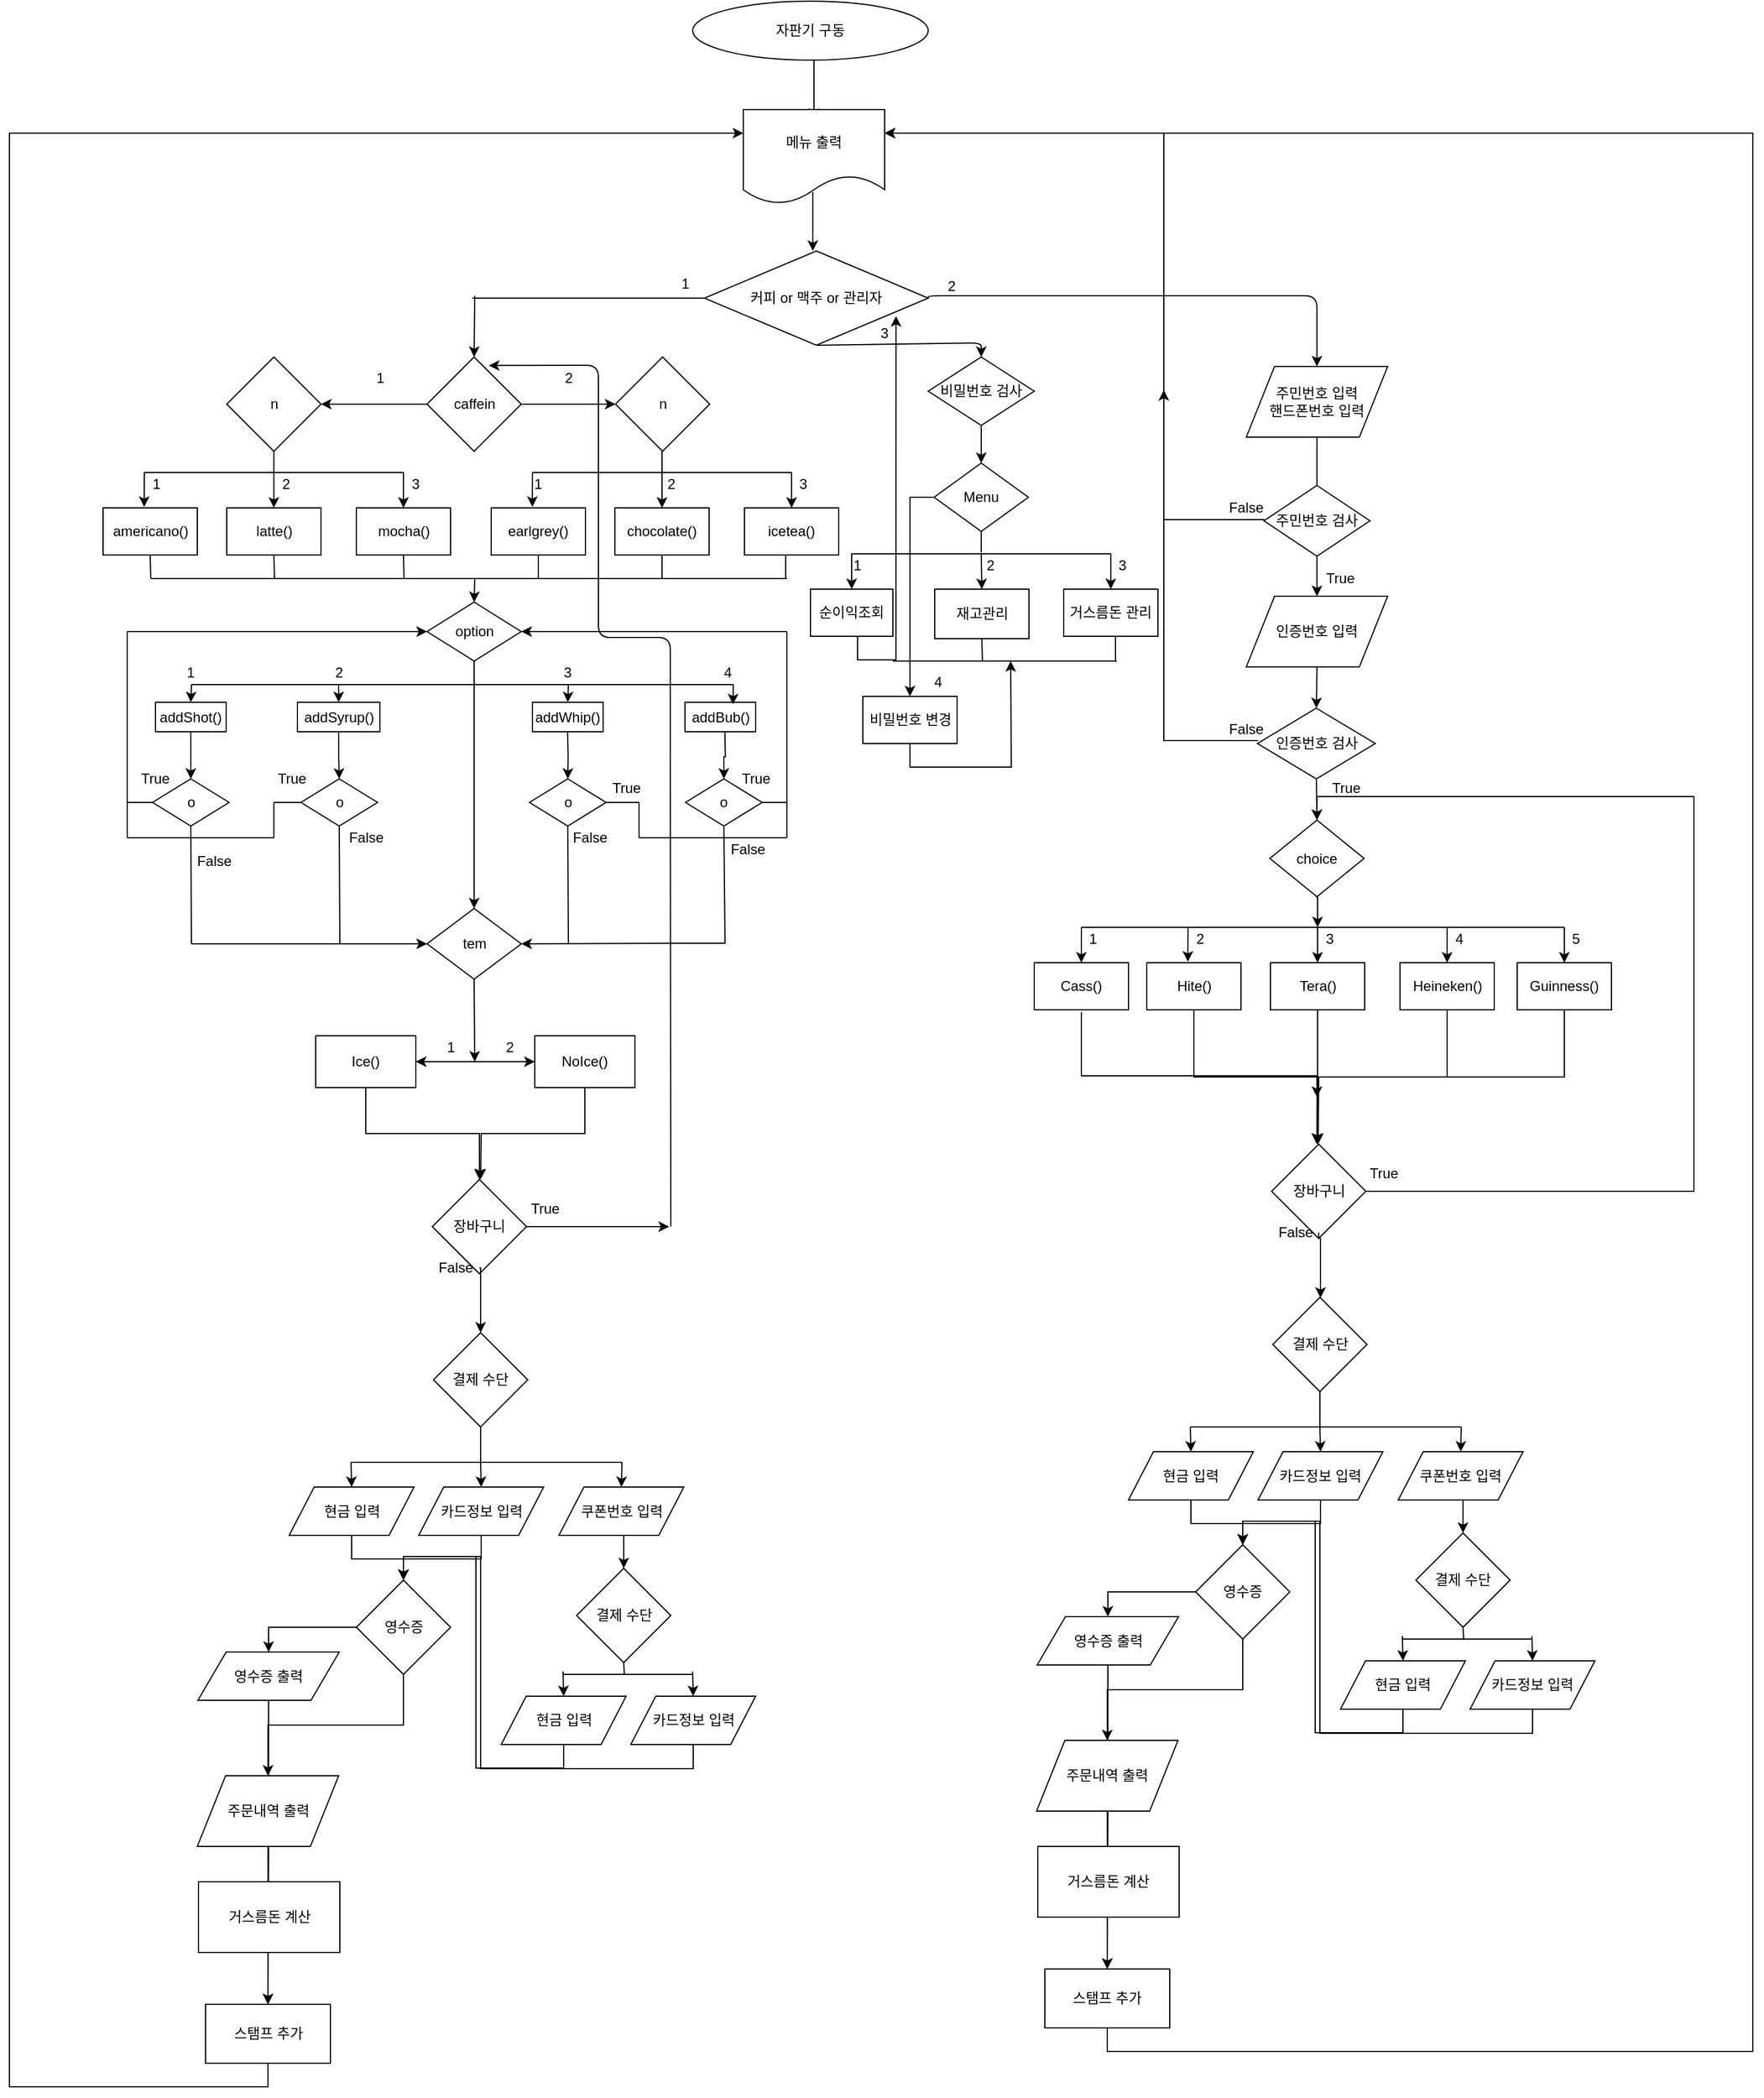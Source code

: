 <mxfile type="github" version="11.2.4" pages="1"><diagram id="FlV6GqYj8-Lh36dk-wK_" name="Page-1"><mxGraphModel grid="1" dx="2059" dy="668" gridSize="10" guides="1" tooltips="1" connect="1" arrows="1" fold="1" page="1" pageScale="1" pageWidth="827" pageHeight="1169" math="0" shadow="0"><root><mxCell id="0" /><mxCell id="1" parent="0" /><mxCell id="bD-V-0D-UKkrZ1Ge2f4s-1" value="자판기 구동" parent="1" style="ellipse;whiteSpace=wrap;html=1;" vertex="1"><mxGeometry as="geometry" x="480" y="10" width="200" height="50" /></mxCell><mxCell id="bD-V-0D-UKkrZ1Ge2f4s-5" value="" parent="1" style="endArrow=classic;html=1;entryX=0.5;entryY=1;entryDx=0;entryDy=0;exitX=0.5;exitY=0;exitDx=0;exitDy=0;" edge="1"><mxGeometry as="geometry" width="50" height="50" relative="1"><mxPoint as="sourcePoint" x="583" y="60" /><mxPoint as="targetPoint" x="583" y="110" /></mxGeometry></mxCell><mxCell id="bD-V-0D-UKkrZ1Ge2f4s-7" value="" parent="1" style="endArrow=classic;html=1;entryX=0.5;entryY=1;entryDx=0;entryDy=0;exitX=0.5;exitY=0;exitDx=0;exitDy=0;" edge="1"><mxGeometry as="geometry" width="50" height="50" relative="1"><mxPoint as="sourcePoint" x="582" y="172" /><mxPoint as="targetPoint" x="582" y="222" /></mxGeometry></mxCell><mxCell id="bD-V-0D-UKkrZ1Ge2f4s-8" value="메뉴 출력" parent="1" style="shape=document;whiteSpace=wrap;html=1;boundedLbl=1;" vertex="1"><mxGeometry as="geometry" x="523" y="102" width="120" height="80" /></mxCell><mxCell id="bD-V-0D-UKkrZ1Ge2f4s-9" value="커피 or 맥주 or 관리자" parent="1" style="rhombus;whiteSpace=wrap;html=1;" vertex="1"><mxGeometry as="geometry" x="490" y="222" width="190" height="80" /></mxCell><mxCell id="bD-V-0D-UKkrZ1Ge2f4s-23" value="" parent="1" style="edgeStyle=elbowEdgeStyle;elbow=vertical;endArrow=classic;html=1;exitX=0.5;exitY=1;exitDx=0;exitDy=0;entryX=0.5;entryY=1;entryDx=0;entryDy=0;" edge="1"><mxGeometry as="geometry" width="50" height="50" relative="1"><mxPoint as="sourcePoint" x="254.5" y="402" /><mxPoint as="targetPoint" x="254.5" y="402" /></mxGeometry></mxCell><mxCell id="bD-V-0D-UKkrZ1Ge2f4s-42" value="" parent="1" style="edgeStyle=orthogonalEdgeStyle;rounded=0;orthogonalLoop=1;jettySize=auto;html=1;" edge="1"><mxGeometry as="geometry" relative="1"><mxPoint as="sourcePoint" x="1010" y="380" /><mxPoint as="targetPoint" x="1010" y="460" /></mxGeometry></mxCell><mxCell id="bD-V-0D-UKkrZ1Ge2f4s-32" value="" parent="1" style="edgeStyle=elbowEdgeStyle;elbow=vertical;endArrow=classic;html=1;exitX=1;exitY=0.5;exitDx=0;exitDy=0;entryX=0.5;entryY=0;entryDx=0;entryDy=0;" edge="1" source="bD-V-0D-UKkrZ1Ge2f4s-9"><mxGeometry as="geometry" width="50" height="50" relative="1"><mxPoint as="sourcePoint" x="880" y="260" /><mxPoint as="targetPoint" x="1010" y="320" /><Array as="points"><mxPoint x="1010" y="260" /></Array></mxGeometry></mxCell><mxCell id="bD-V-0D-UKkrZ1Ge2f4s-34" value="americano()" parent="1" style="rounded=0;whiteSpace=wrap;html=1;" vertex="1"><mxGeometry as="geometry" x="-20.5" y="440" width="80" height="40" /></mxCell><mxCell id="bD-V-0D-UKkrZ1Ge2f4s-81" value="" parent="1" style="edgeStyle=orthogonalEdgeStyle;rounded=0;orthogonalLoop=1;jettySize=auto;html=1;" edge="1" source="bD-V-0D-UKkrZ1Ge2f4s-50" target="bD-V-0D-UKkrZ1Ge2f4s-80"><mxGeometry as="geometry" relative="1" /></mxCell><mxCell id="bD-V-0D-UKkrZ1Ge2f4s-83" value="" parent="1" style="edgeStyle=orthogonalEdgeStyle;rounded=0;orthogonalLoop=1;jettySize=auto;html=1;" edge="1" source="bD-V-0D-UKkrZ1Ge2f4s-50" target="bD-V-0D-UKkrZ1Ge2f4s-82"><mxGeometry as="geometry" relative="1" /></mxCell><mxCell id="bD-V-0D-UKkrZ1Ge2f4s-50" value="caffein" parent="1" style="rhombus;whiteSpace=wrap;html=1;" vertex="1"><mxGeometry as="geometry" x="254.5" y="312" width="80" height="80" /></mxCell><mxCell id="bD-V-0D-UKkrZ1Ge2f4s-82" value="n" parent="1" style="rhombus;whiteSpace=wrap;html=1;" vertex="1"><mxGeometry as="geometry" x="414.5" y="312" width="80" height="80" /></mxCell><mxCell id="bD-V-0D-UKkrZ1Ge2f4s-80" value="n" parent="1" style="rhombus;whiteSpace=wrap;html=1;" vertex="1"><mxGeometry as="geometry" x="84.5" y="312" width="80" height="80" /></mxCell><mxCell id="bD-V-0D-UKkrZ1Ge2f4s-69" value="" parent="1" style="endArrow=none;html=1;" edge="1"><mxGeometry as="geometry" width="50" height="50" relative="1"><mxPoint as="sourcePoint" x="14.5" y="410" /><mxPoint as="targetPoint" x="234.5" y="410" /></mxGeometry></mxCell><mxCell id="bD-V-0D-UKkrZ1Ge2f4s-84" value="1" parent="1" style="text;html=1;strokeColor=none;fillColor=none;align=center;verticalAlign=middle;whiteSpace=wrap;rounded=0;" vertex="1"><mxGeometry as="geometry" x="194.5" y="320" width="40" height="20" /></mxCell><mxCell id="bD-V-0D-UKkrZ1Ge2f4s-85" value="2" parent="1" style="text;html=1;strokeColor=none;fillColor=none;align=center;verticalAlign=middle;whiteSpace=wrap;rounded=0;" vertex="1"><mxGeometry as="geometry" x="354.5" y="320" width="40" height="20" /></mxCell><mxCell id="bD-V-0D-UKkrZ1Ge2f4s-87" value="" parent="1" style="endArrow=none;html=1;entryX=0.5;entryY=1;entryDx=0;entryDy=0;" edge="1" target="bD-V-0D-UKkrZ1Ge2f4s-80"><mxGeometry as="geometry" width="50" height="50" relative="1"><mxPoint as="sourcePoint" x="124.5" y="410" /><mxPoint as="targetPoint" x="-5.5" y="740" /></mxGeometry></mxCell><mxCell id="bD-V-0D-UKkrZ1Ge2f4s-92" value="latte()" parent="1" style="rounded=0;whiteSpace=wrap;html=1;" vertex="1"><mxGeometry as="geometry" x="84.5" y="440" width="80" height="40" /></mxCell><mxCell id="bD-V-0D-UKkrZ1Ge2f4s-93" value="mocha()" parent="1" style="rounded=0;whiteSpace=wrap;html=1;" vertex="1"><mxGeometry as="geometry" x="194.5" y="440" width="80" height="40" /></mxCell><mxCell id="bD-V-0D-UKkrZ1Ge2f4s-96" value="" parent="1" style="endArrow=classic;html=1;entryX=0.436;entryY=-0.02;entryDx=0;entryDy=0;entryPerimeter=0;" edge="1" target="bD-V-0D-UKkrZ1Ge2f4s-34"><mxGeometry as="geometry" width="50" height="50" relative="1"><mxPoint as="sourcePoint" x="14.5" y="410" /><mxPoint as="targetPoint" x="34.5" y="620" /></mxGeometry></mxCell><mxCell id="bD-V-0D-UKkrZ1Ge2f4s-97" value="" parent="1" style="endArrow=classic;html=1;entryX=0.5;entryY=0;entryDx=0;entryDy=0;" edge="1" target="bD-V-0D-UKkrZ1Ge2f4s-92"><mxGeometry as="geometry" width="50" height="50" relative="1"><mxPoint as="sourcePoint" x="124.5" y="410" /><mxPoint as="targetPoint" x="34.5" y="620" /></mxGeometry></mxCell><mxCell id="bD-V-0D-UKkrZ1Ge2f4s-98" value="" parent="1" style="endArrow=classic;html=1;entryX=0.5;entryY=0;entryDx=0;entryDy=0;" edge="1" target="bD-V-0D-UKkrZ1Ge2f4s-93"><mxGeometry as="geometry" width="50" height="50" relative="1"><mxPoint as="sourcePoint" x="234.5" y="410" /><mxPoint as="targetPoint" x="34.5" y="620" /></mxGeometry></mxCell><mxCell id="bD-V-0D-UKkrZ1Ge2f4s-99" value="" parent="1" style="edgeStyle=elbowEdgeStyle;elbow=vertical;endArrow=classic;html=1;exitX=0.5;exitY=1;exitDx=0;exitDy=0;entryX=0.5;entryY=1;entryDx=0;entryDy=0;" edge="1"><mxGeometry as="geometry" width="50" height="50" relative="1"><mxPoint as="sourcePoint" x="584" y="402" /><mxPoint as="targetPoint" x="584" y="402" /></mxGeometry></mxCell><mxCell id="bD-V-0D-UKkrZ1Ge2f4s-100" value="earlgrey()" parent="1" style="rounded=0;whiteSpace=wrap;html=1;" vertex="1"><mxGeometry as="geometry" x="309" y="440" width="80" height="40" /></mxCell><mxCell id="bD-V-0D-UKkrZ1Ge2f4s-101" value="" parent="1" style="endArrow=none;html=1;" edge="1"><mxGeometry as="geometry" width="50" height="50" relative="1"><mxPoint as="sourcePoint" x="344" y="410.0" /><mxPoint as="targetPoint" x="564" y="410.0" /></mxGeometry></mxCell><mxCell id="bD-V-0D-UKkrZ1Ge2f4s-102" value="" parent="1" style="endArrow=none;html=1;entryX=0.5;entryY=1;entryDx=0;entryDy=0;" edge="1"><mxGeometry as="geometry" width="50" height="50" relative="1"><mxPoint as="sourcePoint" x="454" y="410.0" /><mxPoint as="targetPoint" x="454" y="392" /></mxGeometry></mxCell><mxCell id="bD-V-0D-UKkrZ1Ge2f4s-103" value="chocolate()" parent="1" style="rounded=0;whiteSpace=wrap;html=1;" vertex="1"><mxGeometry as="geometry" x="414" y="440" width="80" height="40" /></mxCell><mxCell id="bD-V-0D-UKkrZ1Ge2f4s-104" value="icetea()" parent="1" style="rounded=0;whiteSpace=wrap;html=1;" vertex="1"><mxGeometry as="geometry" x="524" y="440" width="80" height="40" /></mxCell><mxCell id="bD-V-0D-UKkrZ1Ge2f4s-105" value="" parent="1" style="endArrow=classic;html=1;entryX=0.436;entryY=-0.02;entryDx=0;entryDy=0;entryPerimeter=0;" edge="1" target="bD-V-0D-UKkrZ1Ge2f4s-100"><mxGeometry as="geometry" width="50" height="50" relative="1"><mxPoint as="sourcePoint" x="344" y="410.0" /><mxPoint as="targetPoint" x="364" y="620" /></mxGeometry></mxCell><mxCell id="bD-V-0D-UKkrZ1Ge2f4s-106" value="" parent="1" style="endArrow=classic;html=1;entryX=0.5;entryY=0;entryDx=0;entryDy=0;" edge="1" target="bD-V-0D-UKkrZ1Ge2f4s-103"><mxGeometry as="geometry" width="50" height="50" relative="1"><mxPoint as="sourcePoint" x="454" y="410.0" /><mxPoint as="targetPoint" x="364" y="620" /></mxGeometry></mxCell><mxCell id="bD-V-0D-UKkrZ1Ge2f4s-107" value="" parent="1" style="endArrow=classic;html=1;entryX=0.5;entryY=0;entryDx=0;entryDy=0;" edge="1" target="bD-V-0D-UKkrZ1Ge2f4s-104"><mxGeometry as="geometry" width="50" height="50" relative="1"><mxPoint as="sourcePoint" x="564" y="410.0" /><mxPoint as="targetPoint" x="364" y="620" /></mxGeometry></mxCell><mxCell id="bD-V-0D-UKkrZ1Ge2f4s-108" value="option" parent="1" style="rhombus;whiteSpace=wrap;html=1;" vertex="1"><mxGeometry as="geometry" x="254.5" y="520" width="80" height="50" /></mxCell><mxCell id="bD-V-0D-UKkrZ1Ge2f4s-115" value="1" parent="1" style="text;html=1;strokeColor=none;fillColor=none;align=center;verticalAlign=middle;whiteSpace=wrap;rounded=0;" vertex="1"><mxGeometry as="geometry" x="4.5" y="410" width="40" height="20" /></mxCell><mxCell id="bD-V-0D-UKkrZ1Ge2f4s-116" value="2" parent="1" style="text;html=1;strokeColor=none;fillColor=none;align=center;verticalAlign=middle;whiteSpace=wrap;rounded=0;" vertex="1"><mxGeometry as="geometry" x="114.5" y="410" width="40" height="20" /></mxCell><mxCell id="bD-V-0D-UKkrZ1Ge2f4s-117" value="3" parent="1" style="text;html=1;strokeColor=none;fillColor=none;align=center;verticalAlign=middle;whiteSpace=wrap;rounded=0;" vertex="1"><mxGeometry as="geometry" x="224.5" y="410" width="40" height="20" /></mxCell><mxCell id="bD-V-0D-UKkrZ1Ge2f4s-120" value="1" parent="1" style="text;html=1;strokeColor=none;fillColor=none;align=center;verticalAlign=middle;whiteSpace=wrap;rounded=0;" vertex="1"><mxGeometry as="geometry" x="329" y="410" width="40" height="20" /></mxCell><mxCell id="bD-V-0D-UKkrZ1Ge2f4s-121" value="2" parent="1" style="text;html=1;strokeColor=none;fillColor=none;align=center;verticalAlign=middle;whiteSpace=wrap;rounded=0;" vertex="1"><mxGeometry as="geometry" x="441.5" y="410" width="40" height="20" /></mxCell><mxCell id="bD-V-0D-UKkrZ1Ge2f4s-122" value="3" parent="1" style="text;html=1;strokeColor=none;fillColor=none;align=center;verticalAlign=middle;whiteSpace=wrap;rounded=0;" vertex="1"><mxGeometry as="geometry" x="554" y="410" width="40" height="20" /></mxCell><mxCell id="bD-V-0D-UKkrZ1Ge2f4s-144" parent="1" style="edgeStyle=orthogonalEdgeStyle;rounded=0;orthogonalLoop=1;jettySize=auto;html=1;exitX=0.5;exitY=1;exitDx=0;exitDy=0;" edge="1" source="bD-V-0D-UKkrZ1Ge2f4s-123" target="bD-V-0D-UKkrZ1Ge2f4s-143"><mxGeometry as="geometry" relative="1" /></mxCell><mxCell id="bD-V-0D-UKkrZ1Ge2f4s-123" value="addShot()" parent="1" style="rounded=0;whiteSpace=wrap;html=1;" vertex="1"><mxGeometry as="geometry" x="24" y="605" width="60" height="25" /></mxCell><mxCell id="bD-V-0D-UKkrZ1Ge2f4s-148" parent="1" style="edgeStyle=orthogonalEdgeStyle;rounded=0;orthogonalLoop=1;jettySize=auto;html=1;exitX=0.5;exitY=1;exitDx=0;exitDy=0;entryX=0.5;entryY=0;entryDx=0;entryDy=0;" edge="1" source="bD-V-0D-UKkrZ1Ge2f4s-124" target="bD-V-0D-UKkrZ1Ge2f4s-146"><mxGeometry as="geometry" relative="1" /></mxCell><mxCell id="bD-V-0D-UKkrZ1Ge2f4s-124" value="addSyrup()" parent="1" style="rounded=0;whiteSpace=wrap;html=1;" vertex="1"><mxGeometry as="geometry" x="144.5" y="605" width="70" height="25" /></mxCell><mxCell id="bD-V-0D-UKkrZ1Ge2f4s-125" value="addWhip()" parent="1" style="rounded=0;whiteSpace=wrap;html=1;" vertex="1"><mxGeometry as="geometry" x="344" y="605" width="60" height="25" /></mxCell><mxCell id="bD-V-0D-UKkrZ1Ge2f4s-126" value="addBub()" parent="1" style="rounded=0;whiteSpace=wrap;html=1;" vertex="1"><mxGeometry as="geometry" x="473.5" y="605" width="60" height="25" /></mxCell><mxCell id="bD-V-0D-UKkrZ1Ge2f4s-129" value="tem" parent="1" style="rhombus;whiteSpace=wrap;html=1;" vertex="1"><mxGeometry as="geometry" x="254.5" y="780" width="80" height="60" /></mxCell><mxCell id="bD-V-0D-UKkrZ1Ge2f4s-131" value="" parent="1" style="endArrow=none;html=1;" edge="1"><mxGeometry as="geometry" width="50" height="50" relative="1"><mxPoint as="sourcePoint" x="54.5" y="590" /><mxPoint as="targetPoint" x="514.5" y="590" /></mxGeometry></mxCell><mxCell id="bD-V-0D-UKkrZ1Ge2f4s-132" value="" parent="1" style="endArrow=classic;html=1;exitX=0.5;exitY=1;exitDx=0;exitDy=0;entryX=0.5;entryY=0;entryDx=0;entryDy=0;" edge="1" source="bD-V-0D-UKkrZ1Ge2f4s-108" target="bD-V-0D-UKkrZ1Ge2f4s-129"><mxGeometry as="geometry" width="50" height="50" relative="1"><mxPoint as="sourcePoint" x="-25.5" y="920" /><mxPoint as="targetPoint" x="24.5" y="870" /></mxGeometry></mxCell><mxCell id="bD-V-0D-UKkrZ1Ge2f4s-135" value="" parent="1" style="endArrow=classic;html=1;entryX=0.5;entryY=0;entryDx=0;entryDy=0;" edge="1" target="bD-V-0D-UKkrZ1Ge2f4s-124"><mxGeometry as="geometry" width="50" height="50" relative="1"><mxPoint as="sourcePoint" x="179.5" y="590" /><mxPoint as="targetPoint" x="34.5" y="870" /></mxGeometry></mxCell><mxCell id="bD-V-0D-UKkrZ1Ge2f4s-136" value="" parent="1" style="endArrow=classic;html=1;entryX=0.5;entryY=0;entryDx=0;entryDy=0;" edge="1" target="bD-V-0D-UKkrZ1Ge2f4s-123"><mxGeometry as="geometry" width="50" height="50" relative="1"><mxPoint as="sourcePoint" x="54.5" y="590" /><mxPoint as="targetPoint" x="64.5" y="730" /></mxGeometry></mxCell><mxCell id="bD-V-0D-UKkrZ1Ge2f4s-137" value="" parent="1" style="endArrow=classic;html=1;entryX=0.5;entryY=0;entryDx=0;entryDy=0;" edge="1" target="bD-V-0D-UKkrZ1Ge2f4s-125"><mxGeometry as="geometry" width="50" height="50" relative="1"><mxPoint as="sourcePoint" x="374.5" y="590" /><mxPoint as="targetPoint" x="34.5" y="870" /></mxGeometry></mxCell><mxCell id="bD-V-0D-UKkrZ1Ge2f4s-138" value="" parent="1" style="endArrow=classic;html=1;entryX=0.679;entryY=0.072;entryDx=0;entryDy=0;entryPerimeter=0;" edge="1" target="bD-V-0D-UKkrZ1Ge2f4s-126"><mxGeometry as="geometry" width="50" height="50" relative="1"><mxPoint as="sourcePoint" x="514.5" y="590" /><mxPoint as="targetPoint" x="34.5" y="870" /></mxGeometry></mxCell><mxCell id="bD-V-0D-UKkrZ1Ge2f4s-139" value="1" parent="1" style="text;html=1;strokeColor=none;fillColor=none;align=center;verticalAlign=middle;whiteSpace=wrap;rounded=0;" vertex="1"><mxGeometry as="geometry" x="34" y="570" width="40" height="20" /></mxCell><mxCell id="bD-V-0D-UKkrZ1Ge2f4s-140" value="2" parent="1" style="text;html=1;strokeColor=none;fillColor=none;align=center;verticalAlign=middle;whiteSpace=wrap;rounded=0;" vertex="1"><mxGeometry as="geometry" x="159.5" y="570" width="40" height="20" /></mxCell><mxCell id="bD-V-0D-UKkrZ1Ge2f4s-141" value="3" parent="1" style="text;html=1;strokeColor=none;fillColor=none;align=center;verticalAlign=middle;whiteSpace=wrap;rounded=0;" vertex="1"><mxGeometry as="geometry" x="354" y="570" width="40" height="20" /></mxCell><mxCell id="bD-V-0D-UKkrZ1Ge2f4s-142" value="4" parent="1" style="text;html=1;strokeColor=none;fillColor=none;align=center;verticalAlign=middle;whiteSpace=wrap;rounded=0;" vertex="1"><mxGeometry as="geometry" x="489.5" y="570" width="40" height="20" /></mxCell><mxCell id="bD-V-0D-UKkrZ1Ge2f4s-143" value="o" parent="1" style="rhombus;whiteSpace=wrap;html=1;" vertex="1"><mxGeometry as="geometry" x="21.5" y="670" width="65" height="40" /></mxCell><mxCell id="bD-V-0D-UKkrZ1Ge2f4s-146" value="o" parent="1" style="rhombus;whiteSpace=wrap;html=1;" vertex="1"><mxGeometry as="geometry" x="147.5" y="670" width="65" height="40" /></mxCell><mxCell id="bD-V-0D-UKkrZ1Ge2f4s-149" parent="1" style="edgeStyle=orthogonalEdgeStyle;rounded=0;orthogonalLoop=1;jettySize=auto;html=1;exitX=0.5;exitY=1;exitDx=0;exitDy=0;" edge="1" target="bD-V-0D-UKkrZ1Ge2f4s-150"><mxGeometry as="geometry" relative="1"><mxPoint as="sourcePoint" x="373.845" y="630.241" /></mxGeometry></mxCell><mxCell id="bD-V-0D-UKkrZ1Ge2f4s-150" value="o" parent="1" style="rhombus;whiteSpace=wrap;html=1;" vertex="1"><mxGeometry as="geometry" x="341.5" y="670" width="65" height="40" /></mxCell><mxCell id="bD-V-0D-UKkrZ1Ge2f4s-151" parent="1" style="edgeStyle=orthogonalEdgeStyle;rounded=0;orthogonalLoop=1;jettySize=auto;html=1;exitX=0.5;exitY=1;exitDx=0;exitDy=0;" edge="1" target="bD-V-0D-UKkrZ1Ge2f4s-152"><mxGeometry as="geometry" relative="1"><mxPoint as="sourcePoint" x="507.345" y="630.241" /></mxGeometry></mxCell><mxCell id="bD-V-0D-UKkrZ1Ge2f4s-152" value="o" parent="1" style="rhombus;whiteSpace=wrap;html=1;" vertex="1"><mxGeometry as="geometry" x="474" y="670" width="65" height="40" /></mxCell><mxCell id="bD-V-0D-UKkrZ1Ge2f4s-154" value="" parent="1" style="endArrow=none;html=1;" edge="1"><mxGeometry as="geometry" width="50" height="50" relative="1"><mxPoint as="sourcePoint" y="690" /><mxPoint as="targetPoint" y="545" /></mxGeometry></mxCell><mxCell id="bD-V-0D-UKkrZ1Ge2f4s-155" value="" parent="1" style="endArrow=none;html=1;entryX=0;entryY=0.5;entryDx=0;entryDy=0;" edge="1" target="bD-V-0D-UKkrZ1Ge2f4s-143"><mxGeometry as="geometry" width="50" height="50" relative="1"><mxPoint as="sourcePoint" y="690" /><mxPoint as="targetPoint" x="14.5" y="870" /></mxGeometry></mxCell><mxCell id="bD-V-0D-UKkrZ1Ge2f4s-156" value="" parent="1" style="endArrow=none;html=1;entryX=0;entryY=0.5;entryDx=0;entryDy=0;" edge="1" target="bD-V-0D-UKkrZ1Ge2f4s-146"><mxGeometry as="geometry" width="50" height="50" relative="1"><mxPoint as="sourcePoint" x="124.5" y="690" /><mxPoint as="targetPoint" x="14.5" y="870" /></mxGeometry></mxCell><mxCell id="bD-V-0D-UKkrZ1Ge2f4s-157" value="" parent="1" style="endArrow=none;html=1;" edge="1"><mxGeometry as="geometry" width="50" height="50" relative="1"><mxPoint as="sourcePoint" x="124.5" y="720" /><mxPoint as="targetPoint" x="124.5" y="690" /></mxGeometry></mxCell><mxCell id="bD-V-0D-UKkrZ1Ge2f4s-158" value="" parent="1" style="endArrow=none;html=1;" edge="1"><mxGeometry as="geometry" width="50" height="50" relative="1"><mxPoint as="sourcePoint" y="720" /><mxPoint as="targetPoint" x="124.5" y="720" /></mxGeometry></mxCell><mxCell id="bD-V-0D-UKkrZ1Ge2f4s-159" value="" parent="1" style="endArrow=none;html=1;" edge="1"><mxGeometry as="geometry" width="50" height="50" relative="1"><mxPoint as="sourcePoint" y="720" /><mxPoint as="targetPoint" y="690" /></mxGeometry></mxCell><mxCell id="bD-V-0D-UKkrZ1Ge2f4s-161" value="" parent="1" style="endArrow=none;html=1;" edge="1"><mxGeometry as="geometry" width="50" height="50" relative="1"><mxPoint as="sourcePoint" x="560" y="720" /><mxPoint as="targetPoint" x="560" y="545" /></mxGeometry></mxCell><mxCell id="bD-V-0D-UKkrZ1Ge2f4s-162" value="" parent="1" style="endArrow=none;html=1;exitX=1;exitY=0.5;exitDx=0;exitDy=0;" edge="1" source="bD-V-0D-UKkrZ1Ge2f4s-152"><mxGeometry as="geometry" width="50" height="50" relative="1"><mxPoint as="sourcePoint" x="544.5" y="690" /><mxPoint as="targetPoint" x="560" y="690" /></mxGeometry></mxCell><mxCell id="bD-V-0D-UKkrZ1Ge2f4s-163" value="" parent="1" style="endArrow=none;html=1;entryX=1;entryY=0.5;entryDx=0;entryDy=0;" edge="1" target="bD-V-0D-UKkrZ1Ge2f4s-150"><mxGeometry as="geometry" width="50" height="50" relative="1"><mxPoint as="sourcePoint" x="434.5" y="690" /><mxPoint as="targetPoint" x="14.5" y="870" /></mxGeometry></mxCell><mxCell id="bD-V-0D-UKkrZ1Ge2f4s-164" value="" parent="1" style="endArrow=none;html=1;" edge="1"><mxGeometry as="geometry" width="50" height="50" relative="1"><mxPoint as="sourcePoint" x="434.5" y="720" /><mxPoint as="targetPoint" x="434.5" y="690" /></mxGeometry></mxCell><mxCell id="bD-V-0D-UKkrZ1Ge2f4s-165" value="" parent="1" style="endArrow=none;html=1;" edge="1"><mxGeometry as="geometry" width="50" height="50" relative="1"><mxPoint as="sourcePoint" x="434.5" y="720" /><mxPoint as="targetPoint" x="560" y="720" /></mxGeometry></mxCell><mxCell id="bD-V-0D-UKkrZ1Ge2f4s-166" value="" parent="1" style="endArrow=none;html=1;entryX=0.5;entryY=1;entryDx=0;entryDy=0;" edge="1" target="bD-V-0D-UKkrZ1Ge2f4s-146"><mxGeometry as="geometry" width="50" height="50" relative="1"><mxPoint as="sourcePoint" x="180.5" y="810" /><mxPoint as="targetPoint" x="14.5" y="870" /></mxGeometry></mxCell><mxCell id="bD-V-0D-UKkrZ1Ge2f4s-168" value="" parent="1" style="endArrow=none;html=1;entryX=0.5;entryY=1;entryDx=0;entryDy=0;" edge="1" target="bD-V-0D-UKkrZ1Ge2f4s-150"><mxGeometry as="geometry" width="50" height="50" relative="1"><mxPoint as="sourcePoint" x="374.5" y="810" /><mxPoint as="targetPoint" x="14.5" y="870" /></mxGeometry></mxCell><mxCell id="bD-V-0D-UKkrZ1Ge2f4s-172" value="" parent="1" style="endArrow=classic;html=1;entryX=0;entryY=0.5;entryDx=0;entryDy=0;" edge="1" target="bD-V-0D-UKkrZ1Ge2f4s-108"><mxGeometry as="geometry" width="50" height="50" relative="1"><mxPoint as="sourcePoint" y="545" /><mxPoint as="targetPoint" x="254.5" y="544" /></mxGeometry></mxCell><mxCell id="bD-V-0D-UKkrZ1Ge2f4s-173" value="" parent="1" style="endArrow=classic;html=1;entryX=1;entryY=0.5;entryDx=0;entryDy=0;" edge="1" target="bD-V-0D-UKkrZ1Ge2f4s-108"><mxGeometry as="geometry" width="50" height="50" relative="1"><mxPoint as="sourcePoint" x="560" y="545" /><mxPoint as="targetPoint" x="4.5" y="860" /></mxGeometry></mxCell><mxCell id="bD-V-0D-UKkrZ1Ge2f4s-174" value="" parent="1" style="endArrow=classic;html=1;entryX=0;entryY=0.5;entryDx=0;entryDy=0;" edge="1" target="bD-V-0D-UKkrZ1Ge2f4s-129"><mxGeometry as="geometry" width="50" height="50" relative="1"><mxPoint as="sourcePoint" x="54.5" y="810" /><mxPoint as="targetPoint" x="4.5" y="860" /></mxGeometry></mxCell><mxCell id="bD-V-0D-UKkrZ1Ge2f4s-175" value="" parent="1" style="endArrow=classic;html=1;entryX=1;entryY=0.5;entryDx=0;entryDy=0;" edge="1" target="bD-V-0D-UKkrZ1Ge2f4s-129"><mxGeometry as="geometry" width="50" height="50" relative="1"><mxPoint as="sourcePoint" x="507.5" y="809.5" /><mxPoint as="targetPoint" x="337.5" y="810" /><Array as="points"><mxPoint x="487.5" y="809.5" /></Array></mxGeometry></mxCell><mxCell id="bD-V-0D-UKkrZ1Ge2f4s-177" value="" parent="1" style="endArrow=none;html=1;entryX=0.5;entryY=1;entryDx=0;entryDy=0;" edge="1" target="bD-V-0D-UKkrZ1Ge2f4s-143"><mxGeometry as="geometry" width="50" height="50" relative="1"><mxPoint as="sourcePoint" x="54.5" y="810" /><mxPoint as="targetPoint" x="4.5" y="860" /></mxGeometry></mxCell><mxCell id="bD-V-0D-UKkrZ1Ge2f4s-178" value="" parent="1" style="endArrow=none;html=1;entryX=0.5;entryY=1;entryDx=0;entryDy=0;" edge="1" target="bD-V-0D-UKkrZ1Ge2f4s-152"><mxGeometry as="geometry" width="50" height="50" relative="1"><mxPoint as="sourcePoint" x="507.5" y="810" /><mxPoint as="targetPoint" x="604.5" y="810" /></mxGeometry></mxCell><mxCell id="c_ypV60Jw9RsN0rYJiHH-23" value="" parent="1" style="edgeStyle=orthogonalEdgeStyle;rounded=0;orthogonalLoop=1;jettySize=auto;html=1;" edge="1" source="c_ypV60Jw9RsN0rYJiHH-1" target="c_ypV60Jw9RsN0rYJiHH-22"><mxGeometry as="geometry" relative="1" /></mxCell><mxCell id="c_ypV60Jw9RsN0rYJiHH-1" value="비밀번호 검사" parent="1" style="rhombus;whiteSpace=wrap;html=1;" vertex="1"><mxGeometry as="geometry" x="680" y="312" width="90" height="58" /></mxCell><mxCell id="BlbcVyNFmmv02kGR3mHe-147" parent="1" style="edgeStyle=orthogonalEdgeStyle;rounded=0;orthogonalLoop=1;jettySize=auto;html=1;exitX=0;exitY=0.5;exitDx=0;exitDy=0;entryX=0.5;entryY=0;entryDx=0;entryDy=0;" edge="1" source="c_ypV60Jw9RsN0rYJiHH-22" target="BlbcVyNFmmv02kGR3mHe-146"><mxGeometry as="geometry" relative="1" /></mxCell><mxCell id="c_ypV60Jw9RsN0rYJiHH-22" value="Menu" parent="1" style="rhombus;whiteSpace=wrap;html=1;" vertex="1"><mxGeometry as="geometry" x="685" y="402" width="80" height="58" /></mxCell><mxCell id="c_ypV60Jw9RsN0rYJiHH-2" value="" parent="1" style="endArrow=classic;html=1;exitX=0.5;exitY=1;exitDx=0;exitDy=0;entryX=0.5;entryY=0;entryDx=0;entryDy=0;" edge="1" source="bD-V-0D-UKkrZ1Ge2f4s-9" target="c_ypV60Jw9RsN0rYJiHH-1"><mxGeometry as="geometry" width="50" height="50" relative="1"><mxPoint as="sourcePoint" x="-30" y="910" /><mxPoint as="targetPoint" x="20" y="860" /><Array as="points"><mxPoint x="725" y="300" /></Array></mxGeometry></mxCell><mxCell id="c_ypV60Jw9RsN0rYJiHH-3" value="1" parent="1" style="text;html=1;strokeColor=none;fillColor=none;align=center;verticalAlign=middle;whiteSpace=wrap;rounded=0;" vertex="1"><mxGeometry as="geometry" x="453.5" y="240" width="40" height="20" /></mxCell><mxCell id="c_ypV60Jw9RsN0rYJiHH-4" value="2" parent="1" style="text;html=1;strokeColor=none;fillColor=none;align=center;verticalAlign=middle;whiteSpace=wrap;rounded=0;" vertex="1"><mxGeometry as="geometry" x="680" y="242" width="40" height="20" /></mxCell><mxCell id="c_ypV60Jw9RsN0rYJiHH-5" value="3" parent="1" style="text;html=1;strokeColor=none;fillColor=none;align=center;verticalAlign=middle;whiteSpace=wrap;rounded=0;" vertex="1"><mxGeometry as="geometry" x="623" y="282" width="40" height="20" /></mxCell><mxCell id="c_ypV60Jw9RsN0rYJiHH-7" value="주민번호 입력&lt;br&gt;핸드폰번호 입력" parent="1" style="shape=parallelogram;perimeter=parallelogramPerimeter;whiteSpace=wrap;html=1;" vertex="1"><mxGeometry as="geometry" x="950" y="320" width="120" height="60" /></mxCell><mxCell id="c_ypV60Jw9RsN0rYJiHH-10" parent="1" style="edgeStyle=orthogonalEdgeStyle;rounded=0;orthogonalLoop=1;jettySize=auto;html=1;exitX=0.5;exitY=1;exitDx=0;exitDy=0;entryX=0.5;entryY=0;entryDx=0;entryDy=0;" edge="1" source="c_ypV60Jw9RsN0rYJiHH-8" target="c_ypV60Jw9RsN0rYJiHH-11"><mxGeometry as="geometry" relative="1" /></mxCell><mxCell id="c_ypV60Jw9RsN0rYJiHH-13" parent="1" style="edgeStyle=orthogonalEdgeStyle;rounded=0;orthogonalLoop=1;jettySize=auto;html=1;exitX=0;exitY=0.5;exitDx=0;exitDy=0;entryX=1;entryY=0.25;entryDx=0;entryDy=0;" edge="1" source="c_ypV60Jw9RsN0rYJiHH-8" target="bD-V-0D-UKkrZ1Ge2f4s-8"><mxGeometry as="geometry" relative="1"><mxPoint as="targetPoint" x="585" y="80" /><Array as="points"><mxPoint x="965" y="450" /><mxPoint x="880" y="450" /><mxPoint x="880" y="122" /></Array></mxGeometry></mxCell><mxCell id="c_ypV60Jw9RsN0rYJiHH-8" value="주민번호 검사" parent="1" style="rhombus;whiteSpace=wrap;html=1;" vertex="1"><mxGeometry as="geometry" x="965" y="421" width="90" height="60" /></mxCell><mxCell id="BlbcVyNFmmv02kGR3mHe-142" parent="1" style="edgeStyle=orthogonalEdgeStyle;rounded=0;orthogonalLoop=1;jettySize=auto;html=1;exitX=0.5;exitY=1;exitDx=0;exitDy=0;entryX=0.5;entryY=0;entryDx=0;entryDy=0;" edge="1" source="c_ypV60Jw9RsN0rYJiHH-9" target="c_ypV60Jw9RsN0rYJiHH-20"><mxGeometry as="geometry" relative="1" /></mxCell><mxCell id="c_ypV60Jw9RsN0rYJiHH-9" value="인증번호 검사" parent="1" style="rhombus;whiteSpace=wrap;html=1;" vertex="1"><mxGeometry as="geometry" x="959.5" y="610" width="100" height="60" /></mxCell><mxCell id="c_ypV60Jw9RsN0rYJiHH-12" parent="1" style="edgeStyle=orthogonalEdgeStyle;rounded=0;orthogonalLoop=1;jettySize=auto;html=1;exitX=0.5;exitY=1;exitDx=0;exitDy=0;entryX=0.5;entryY=0;entryDx=0;entryDy=0;" edge="1" source="c_ypV60Jw9RsN0rYJiHH-11" target="c_ypV60Jw9RsN0rYJiHH-9"><mxGeometry as="geometry" relative="1" /></mxCell><mxCell id="c_ypV60Jw9RsN0rYJiHH-11" value="인증번호 입력" parent="1" style="shape=parallelogram;perimeter=parallelogramPerimeter;whiteSpace=wrap;html=1;" vertex="1"><mxGeometry as="geometry" x="950" y="515" width="120" height="60" /></mxCell><mxCell id="c_ypV60Jw9RsN0rYJiHH-15" value="False" parent="1" style="text;html=1;strokeColor=none;fillColor=none;align=center;verticalAlign=middle;whiteSpace=wrap;rounded=0;" vertex="1"><mxGeometry as="geometry" x="930" y="430" width="40" height="20" /></mxCell><mxCell id="c_ypV60Jw9RsN0rYJiHH-78" parent="1" style="edgeStyle=orthogonalEdgeStyle;rounded=0;orthogonalLoop=1;jettySize=auto;html=1;exitX=0.75;exitY=1;exitDx=0;exitDy=0;" edge="1" source="c_ypV60Jw9RsN0rYJiHH-17"><mxGeometry as="geometry" relative="1"><mxPoint as="targetPoint" x="880" y="340" /><Array as="points"><mxPoint x="880" y="638" /></Array></mxGeometry></mxCell><mxCell id="c_ypV60Jw9RsN0rYJiHH-17" value="False" parent="1" style="text;html=1;strokeColor=none;fillColor=none;align=center;verticalAlign=middle;whiteSpace=wrap;rounded=0;" vertex="1"><mxGeometry as="geometry" x="930" y="617.5" width="40" height="20" /></mxCell><mxCell id="c_ypV60Jw9RsN0rYJiHH-18" value="True" parent="1" style="text;html=1;strokeColor=none;fillColor=none;align=center;verticalAlign=middle;whiteSpace=wrap;rounded=0;" vertex="1"><mxGeometry as="geometry" x="1010" y="490" width="40" height="20" /></mxCell><mxCell id="c_ypV60Jw9RsN0rYJiHH-19" value="True" parent="1" style="text;html=1;strokeColor=none;fillColor=none;align=center;verticalAlign=middle;whiteSpace=wrap;rounded=0;" vertex="1"><mxGeometry as="geometry" x="1015" y="667.5" width="40" height="20" /></mxCell><mxCell id="c_ypV60Jw9RsN0rYJiHH-35" parent="1" style="edgeStyle=orthogonalEdgeStyle;rounded=0;orthogonalLoop=1;jettySize=auto;html=1;exitX=0.5;exitY=1;exitDx=0;exitDy=0;entryX=0.25;entryY=0;entryDx=0;entryDy=0;" edge="1" target="c_ypV60Jw9RsN0rYJiHH-33"><mxGeometry as="geometry" relative="1"><mxPoint as="sourcePoint" x="1009" y="770" /></mxGeometry></mxCell><mxCell id="c_ypV60Jw9RsN0rYJiHH-20" value="choice" parent="1" style="rhombus;whiteSpace=wrap;html=1;" vertex="1"><mxGeometry as="geometry" x="970" y="705" width="80" height="65" /></mxCell><mxCell id="c_ypV60Jw9RsN0rYJiHH-24" value="" parent="1" style="edgeStyle=elbowEdgeStyle;elbow=vertical;endArrow=classic;html=1;exitX=0.5;exitY=1;exitDx=0;exitDy=0;entryX=0.5;entryY=1;entryDx=0;entryDy=0;" edge="1"><mxGeometry as="geometry" width="50" height="50" relative="1"><mxPoint as="sourcePoint" x="1140.5" y="788" /><mxPoint as="targetPoint" x="1140.5" y="788" /></mxGeometry></mxCell><mxCell id="c_ypV60Jw9RsN0rYJiHH-50" parent="1" style="edgeStyle=orthogonalEdgeStyle;rounded=0;orthogonalLoop=1;jettySize=auto;html=1;exitX=0.5;exitY=1;exitDx=0;exitDy=0;" edge="1" source="c_ypV60Jw9RsN0rYJiHH-25"><mxGeometry as="geometry" relative="1"><mxPoint as="targetPoint" x="1010" y="980" /></mxGeometry></mxCell><mxCell id="c_ypV60Jw9RsN0rYJiHH-25" value="Hite()" parent="1" style="rounded=0;whiteSpace=wrap;html=1;" vertex="1"><mxGeometry as="geometry" x="865.5" y="826" width="80" height="40" /></mxCell><mxCell id="c_ypV60Jw9RsN0rYJiHH-26" value="" parent="1" style="endArrow=none;html=1;" edge="1"><mxGeometry as="geometry" width="50" height="50" relative="1"><mxPoint as="sourcePoint" x="900.5" y="796" /><mxPoint as="targetPoint" x="1120.5" y="796" /></mxGeometry></mxCell><mxCell id="c_ypV60Jw9RsN0rYJiHH-51" parent="1" style="edgeStyle=orthogonalEdgeStyle;rounded=0;orthogonalLoop=1;jettySize=auto;html=1;exitX=0.5;exitY=1;exitDx=0;exitDy=0;" edge="1" source="c_ypV60Jw9RsN0rYJiHH-27"><mxGeometry as="geometry" relative="1"><mxPoint as="targetPoint" x="1011" y="980" /></mxGeometry></mxCell><mxCell id="c_ypV60Jw9RsN0rYJiHH-27" value="Tera()" parent="1" style="rounded=0;whiteSpace=wrap;html=1;" vertex="1"><mxGeometry as="geometry" x="970.5" y="826" width="80" height="40" /></mxCell><mxCell id="c_ypV60Jw9RsN0rYJiHH-52" parent="1" style="edgeStyle=orthogonalEdgeStyle;rounded=0;orthogonalLoop=1;jettySize=auto;html=1;exitX=0.5;exitY=1;exitDx=0;exitDy=0;" edge="1" source="c_ypV60Jw9RsN0rYJiHH-28"><mxGeometry as="geometry" relative="1"><mxPoint as="targetPoint" x="1010" y="980" /></mxGeometry></mxCell><mxCell id="c_ypV60Jw9RsN0rYJiHH-28" value="Heineken()" parent="1" style="rounded=0;whiteSpace=wrap;html=1;" vertex="1"><mxGeometry as="geometry" x="1080.5" y="826" width="80" height="40" /></mxCell><mxCell id="c_ypV60Jw9RsN0rYJiHH-29" value="" parent="1" style="endArrow=classic;html=1;entryX=0.436;entryY=-0.02;entryDx=0;entryDy=0;entryPerimeter=0;" edge="1" target="c_ypV60Jw9RsN0rYJiHH-25"><mxGeometry as="geometry" width="50" height="50" relative="1"><mxPoint as="sourcePoint" x="900.5" y="796" /><mxPoint as="targetPoint" x="920.5" y="1006" /></mxGeometry></mxCell><mxCell id="c_ypV60Jw9RsN0rYJiHH-30" value="" parent="1" style="endArrow=classic;html=1;entryX=0.5;entryY=0;entryDx=0;entryDy=0;" edge="1" target="c_ypV60Jw9RsN0rYJiHH-27"><mxGeometry as="geometry" width="50" height="50" relative="1"><mxPoint as="sourcePoint" x="1010.5" y="796" /><mxPoint as="targetPoint" x="920.5" y="1006" /></mxGeometry></mxCell><mxCell id="c_ypV60Jw9RsN0rYJiHH-31" value="" parent="1" style="endArrow=classic;html=1;entryX=0.5;entryY=0;entryDx=0;entryDy=0;" edge="1" target="c_ypV60Jw9RsN0rYJiHH-28"><mxGeometry as="geometry" width="50" height="50" relative="1"><mxPoint as="sourcePoint" x="1120.5" y="796" /><mxPoint as="targetPoint" x="920.5" y="1006" /></mxGeometry></mxCell><mxCell id="c_ypV60Jw9RsN0rYJiHH-32" value="2" parent="1" style="text;html=1;strokeColor=none;fillColor=none;align=center;verticalAlign=middle;whiteSpace=wrap;rounded=0;" vertex="1"><mxGeometry as="geometry" x="890.5" y="796" width="40" height="20" /></mxCell><mxCell id="c_ypV60Jw9RsN0rYJiHH-33" value="3" parent="1" style="text;html=1;strokeColor=none;fillColor=none;align=center;verticalAlign=middle;whiteSpace=wrap;rounded=0;" vertex="1"><mxGeometry as="geometry" x="1000.5" y="796" width="40" height="20" /></mxCell><mxCell id="c_ypV60Jw9RsN0rYJiHH-34" value="4" parent="1" style="text;html=1;strokeColor=none;fillColor=none;align=center;verticalAlign=middle;whiteSpace=wrap;rounded=0;" vertex="1"><mxGeometry as="geometry" x="1110.5" y="796" width="40" height="20" /></mxCell><mxCell id="c_ypV60Jw9RsN0rYJiHH-36" value="" parent="1" style="edgeStyle=elbowEdgeStyle;elbow=vertical;endArrow=classic;html=1;exitX=0.5;exitY=1;exitDx=0;exitDy=0;entryX=0.5;entryY=1;entryDx=0;entryDy=0;" edge="1"><mxGeometry as="geometry" width="50" height="50" relative="1"><mxPoint as="sourcePoint" x="830" y="788" /><mxPoint as="targetPoint" x="830" y="788" /></mxGeometry></mxCell><mxCell id="c_ypV60Jw9RsN0rYJiHH-37" value="Cass()" parent="1" style="rounded=0;whiteSpace=wrap;html=1;" vertex="1"><mxGeometry as="geometry" x="770" y="826" width="80" height="40" /></mxCell><mxCell id="c_ypV60Jw9RsN0rYJiHH-38" value="" parent="1" style="endArrow=classic;html=1;entryX=0.5;entryY=0;entryDx=0;entryDy=0;" edge="1" target="c_ypV60Jw9RsN0rYJiHH-37"><mxGeometry as="geometry" width="50" height="50" relative="1"><mxPoint as="sourcePoint" x="810" y="796" /><mxPoint as="targetPoint" x="610" y="1006" /></mxGeometry></mxCell><mxCell id="c_ypV60Jw9RsN0rYJiHH-39" value="1" parent="1" style="text;html=1;strokeColor=none;fillColor=none;align=center;verticalAlign=middle;whiteSpace=wrap;rounded=0;" vertex="1"><mxGeometry as="geometry" x="800" y="796" width="40" height="20" /></mxCell><mxCell id="c_ypV60Jw9RsN0rYJiHH-42" value="" parent="1" style="endArrow=none;html=1;entryX=0.25;entryY=0;entryDx=0;entryDy=0;exitX=0.25;exitY=0;exitDx=0;exitDy=0;" edge="1" source="c_ypV60Jw9RsN0rYJiHH-39" target="c_ypV60Jw9RsN0rYJiHH-32"><mxGeometry as="geometry" width="50" height="50" relative="1"><mxPoint as="sourcePoint" x="50" y="940" /><mxPoint as="targetPoint" x="100" y="890" /></mxGeometry></mxCell><mxCell id="c_ypV60Jw9RsN0rYJiHH-43" value="" parent="1" style="edgeStyle=elbowEdgeStyle;elbow=vertical;endArrow=classic;html=1;exitX=0.5;exitY=1;exitDx=0;exitDy=0;entryX=0.5;entryY=1;entryDx=0;entryDy=0;" edge="1"><mxGeometry as="geometry" width="50" height="50" relative="1"><mxPoint as="sourcePoint" x="1240" y="788" /><mxPoint as="targetPoint" x="1240" y="788" /></mxGeometry></mxCell><mxCell id="c_ypV60Jw9RsN0rYJiHH-53" parent="1" style="edgeStyle=orthogonalEdgeStyle;rounded=0;orthogonalLoop=1;jettySize=auto;html=1;exitX=0.5;exitY=1;exitDx=0;exitDy=0;" edge="1" source="c_ypV60Jw9RsN0rYJiHH-44"><mxGeometry as="geometry" relative="1"><mxPoint as="targetPoint" x="1010" y="980" /></mxGeometry></mxCell><mxCell id="c_ypV60Jw9RsN0rYJiHH-44" value="Guinness()" parent="1" style="rounded=0;whiteSpace=wrap;html=1;" vertex="1"><mxGeometry as="geometry" x="1180" y="826" width="80" height="40" /></mxCell><mxCell id="c_ypV60Jw9RsN0rYJiHH-45" value="" parent="1" style="endArrow=classic;html=1;entryX=0.5;entryY=0;entryDx=0;entryDy=0;" edge="1" target="c_ypV60Jw9RsN0rYJiHH-44"><mxGeometry as="geometry" width="50" height="50" relative="1"><mxPoint as="sourcePoint" x="1220" y="796" /><mxPoint as="targetPoint" x="1020" y="1006" /></mxGeometry></mxCell><mxCell id="c_ypV60Jw9RsN0rYJiHH-46" value="5" parent="1" style="text;html=1;strokeColor=none;fillColor=none;align=center;verticalAlign=middle;whiteSpace=wrap;rounded=0;" vertex="1"><mxGeometry as="geometry" x="1210" y="796" width="40" height="20" /></mxCell><mxCell id="c_ypV60Jw9RsN0rYJiHH-47" value="" parent="1" style="endArrow=none;html=1;entryX=0.25;entryY=0;entryDx=0;entryDy=0;exitX=0.25;exitY=0;exitDx=0;exitDy=0;" edge="1" source="c_ypV60Jw9RsN0rYJiHH-34" target="c_ypV60Jw9RsN0rYJiHH-46"><mxGeometry as="geometry" width="50" height="50" relative="1"><mxPoint as="sourcePoint" x="370" y="940" /><mxPoint as="targetPoint" x="420" y="890" /></mxGeometry></mxCell><mxCell id="c_ypV60Jw9RsN0rYJiHH-56" parent="1" style="edgeStyle=orthogonalEdgeStyle;rounded=0;orthogonalLoop=1;jettySize=auto;html=1;exitX=0.5;exitY=1;exitDx=0;exitDy=0;entryX=0.5;entryY=0;entryDx=0;entryDy=0;" edge="1"><mxGeometry as="geometry" relative="1"><mxPoint as="sourcePoint" x="810" y="868" /><mxPoint as="targetPoint" x="1010" y="940" /><Array as="points"><mxPoint x="810" y="922" /><mxPoint x="1010" y="922" /></Array></mxGeometry></mxCell><mxCell id="c_ypV60Jw9RsN0rYJiHH-65" value="" parent="1" style="edgeStyle=elbowEdgeStyle;elbow=vertical;endArrow=classic;html=1;exitX=0.5;exitY=1;exitDx=0;exitDy=0;entryX=0.5;entryY=1;entryDx=0;entryDy=0;" edge="1"><mxGeometry as="geometry" width="50" height="50" relative="1"><mxPoint as="sourcePoint" x="855" y="471" /><mxPoint as="targetPoint" x="855" y="471" /></mxGeometry></mxCell><mxCell id="c_ypV60Jw9RsN0rYJiHH-107" parent="1" style="edgeStyle=orthogonalEdgeStyle;rounded=0;orthogonalLoop=1;jettySize=auto;html=1;exitX=0.5;exitY=1;exitDx=0;exitDy=0;entryX=0.856;entryY=0.69;entryDx=0;entryDy=0;entryPerimeter=0;" edge="1" source="c_ypV60Jw9RsN0rYJiHH-66" target="bD-V-0D-UKkrZ1Ge2f4s-9"><mxGeometry as="geometry" relative="1"><Array as="points"><mxPoint x="620" y="569" /><mxPoint x="653" y="569" /></Array></mxGeometry></mxCell><mxCell id="c_ypV60Jw9RsN0rYJiHH-66" value="순이익조회" parent="1" style="rounded=0;whiteSpace=wrap;html=1;" vertex="1"><mxGeometry as="geometry" x="580" y="509" width="70" height="40" /></mxCell><mxCell id="c_ypV60Jw9RsN0rYJiHH-67" value="" parent="1" style="endArrow=none;html=1;" edge="1"><mxGeometry as="geometry" width="50" height="50" relative="1"><mxPoint as="sourcePoint" x="615" y="479" /><mxPoint as="targetPoint" x="835" y="479" /></mxGeometry></mxCell><mxCell id="c_ypV60Jw9RsN0rYJiHH-68" value="" parent="1" style="endArrow=none;html=1;entryX=0.5;entryY=1;entryDx=0;entryDy=0;" edge="1"><mxGeometry as="geometry" width="50" height="50" relative="1"><mxPoint as="sourcePoint" x="725" y="478" /><mxPoint as="targetPoint" x="725" y="460" /></mxGeometry></mxCell><mxCell id="c_ypV60Jw9RsN0rYJiHH-69" value="재고관리" parent="1" style="rounded=0;whiteSpace=wrap;html=1;" vertex="1"><mxGeometry as="geometry" x="685.5" y="509" width="80" height="42" /></mxCell><mxCell id="c_ypV60Jw9RsN0rYJiHH-70" value="거스름돈 관리" parent="1" style="rounded=0;whiteSpace=wrap;html=1;" vertex="1"><mxGeometry as="geometry" x="795" y="509" width="80" height="40" /></mxCell><mxCell id="c_ypV60Jw9RsN0rYJiHH-71" value="" parent="1" style="endArrow=classic;html=1;entryX=0.5;entryY=0;entryDx=0;entryDy=0;" edge="1" target="c_ypV60Jw9RsN0rYJiHH-66"><mxGeometry as="geometry" width="50" height="50" relative="1"><mxPoint as="sourcePoint" x="615" y="479" /><mxPoint as="targetPoint" x="635" y="689" /></mxGeometry></mxCell><mxCell id="c_ypV60Jw9RsN0rYJiHH-72" value="" parent="1" style="endArrow=classic;html=1;entryX=0.5;entryY=0;entryDx=0;entryDy=0;" edge="1" target="c_ypV60Jw9RsN0rYJiHH-69"><mxGeometry as="geometry" width="50" height="50" relative="1"><mxPoint as="sourcePoint" x="725" y="479" /><mxPoint as="targetPoint" x="635" y="689" /></mxGeometry></mxCell><mxCell id="c_ypV60Jw9RsN0rYJiHH-73" value="" parent="1" style="endArrow=classic;html=1;entryX=0.5;entryY=0;entryDx=0;entryDy=0;" edge="1" target="c_ypV60Jw9RsN0rYJiHH-70"><mxGeometry as="geometry" width="50" height="50" relative="1"><mxPoint as="sourcePoint" x="835" y="479" /><mxPoint as="targetPoint" x="635" y="689" /></mxGeometry></mxCell><mxCell id="c_ypV60Jw9RsN0rYJiHH-74" value="1" parent="1" style="text;html=1;strokeColor=none;fillColor=none;align=center;verticalAlign=middle;whiteSpace=wrap;rounded=0;" vertex="1"><mxGeometry as="geometry" x="600" y="479" width="40" height="20" /></mxCell><mxCell id="c_ypV60Jw9RsN0rYJiHH-75" value="2" parent="1" style="text;html=1;strokeColor=none;fillColor=none;align=center;verticalAlign=middle;whiteSpace=wrap;rounded=0;" vertex="1"><mxGeometry as="geometry" x="712.5" y="479" width="40" height="20" /></mxCell><mxCell id="c_ypV60Jw9RsN0rYJiHH-76" value="3" parent="1" style="text;html=1;strokeColor=none;fillColor=none;align=center;verticalAlign=middle;whiteSpace=wrap;rounded=0;" vertex="1"><mxGeometry as="geometry" x="825" y="479" width="40" height="20" /></mxCell><mxCell id="c_ypV60Jw9RsN0rYJiHH-81" value="" parent="1" style="endArrow=none;html=1;" edge="1"><mxGeometry as="geometry" width="50" height="50" relative="1"><mxPoint as="sourcePoint" x="650" y="570" /><mxPoint as="targetPoint" x="840" y="570" /></mxGeometry></mxCell><mxCell id="c_ypV60Jw9RsN0rYJiHH-82" value="" parent="1" style="endArrow=none;html=1;entryX=0.5;entryY=1;entryDx=0;entryDy=0;" edge="1" target="c_ypV60Jw9RsN0rYJiHH-69"><mxGeometry as="geometry" width="50" height="50" relative="1"><mxPoint as="sourcePoint" x="726" y="570" /><mxPoint as="targetPoint" x="30" y="1130" /></mxGeometry></mxCell><mxCell id="c_ypV60Jw9RsN0rYJiHH-83" value="" parent="1" style="endArrow=none;html=1;entryX=0.5;entryY=1;entryDx=0;entryDy=0;" edge="1"><mxGeometry as="geometry" width="50" height="50" relative="1"><mxPoint as="sourcePoint" x="839" y="570" /><mxPoint as="targetPoint" x="839" y="549" /></mxGeometry></mxCell><mxCell id="c_ypV60Jw9RsN0rYJiHH-96" parent="1" style="edgeStyle=orthogonalEdgeStyle;rounded=0;orthogonalLoop=1;jettySize=auto;html=1;exitX=0.5;exitY=1;exitDx=0;exitDy=0;entryX=0.5;entryY=0;entryDx=0;entryDy=0;" edge="1" source="c_ypV60Jw9RsN0rYJiHH-84" target="c_ypV60Jw9RsN0rYJiHH-91"><mxGeometry as="geometry" relative="1" /></mxCell><mxCell id="c_ypV60Jw9RsN0rYJiHH-84" value="Ice()&lt;span style=&quot;display: inline ; float: none ; background-color: transparent ; color: rgb(0 , 0 , 0) ; font-family: &amp;#34;helvetica&amp;#34; , &amp;#34;arial&amp;#34; , sans-serif ; font-size: 0px ; font-style: normal ; font-variant: normal ; font-weight: 400 ; letter-spacing: normal ; text-align: left ; text-decoration: none ; text-indent: 0px ; text-transform: none ; white-space: nowrap ; word-spacing: 0px&quot;&gt;%3CmxGraphModel%3E%3Croot%3E%3CmxCell%20id%3D%220%22%20%2F%3E%3CmxCell%20id%3D%221%22%20parent%3D%220%22%20%2F%3E%3CmxCell%20id%3D%222%22%20value%3D%22%22%20parent%3D%221%22%20style%3D%22edgeStyle%3DelbowEdgeStyle%3Belbow%3Dvertical%3BendArrow%3Dclassic%3Bhtml%3D1%3BexitX%3D0.5%3BexitY%3D1%3BexitDx%3D0%3BexitDy%3D0%3BentryX%3D0.5%3BentryY%3D1%3BentryDx%3D0%3BentryDy%3D0%3B%22%20edge%3D%221%22%3E%3CmxGeometry%20as%3D%22geometry%22%20height%3D%2250%22%20width%3D%2250%22%20relative%3D%221%22%3E%3CmxPoint%20as%3D%22sourcePoint%22%20y%3D%22402%22%20x%3D%22584%22%20%2F%3E%3CmxPoint%20as%3D%22targetPoint%22%20y%3D%22402%22%20x%3D%22584%22%20%2F%3E%3C%2FmxGeometry%3E%3C%2FmxCell%3E%3CmxCell%20id%3D%223%22%20value%3D%22earlgrey()%22%20parent%3D%221%22%20vertex%3D%221%22%20style%3D%22rounded%3D0%3BwhiteSpace%3Dwrap%3Bhtml%3D1%3B%22%3E%3CmxGeometry%20as%3D%22geometry%22%20height%3D%2240%22%20width%3D%2280%22%20y%3D%22440%22%20x%3D%22309%22%20%2F%3E%3C%2FmxCell%3E%3CmxCell%20id%3D%224%22%20value%3D%22%22%20parent%3D%221%22%20style%3D%22endArrow%3Dnone%3Bhtml%3D1%3B%22%20edge%3D%221%22%3E%3CmxGeometry%20as%3D%22geometry%22%20height%3D%2250%22%20width%3D%2250%22%20relative%3D%221%22%3E%3CmxPoint%20as%3D%22sourcePoint%22%20y%3D%22410%22%20x%3D%22344%22%20%2F%3E%3CmxPoint%20as%3D%22targetPoint%22%20y%3D%22410%22%20x%3D%22564%22%20%2F%3E%3C%2FmxGeometry%3E%3C%2FmxCell%3E%3CmxCell%20id%3D%225%22%20value%3D%22%22%20parent%3D%221%22%20style%3D%22endArrow%3Dnone%3Bhtml%3D1%3BentryX%3D0.5%3BentryY%3D1%3BentryDx%3D0%3BentryDy%3D0%3B%22%20edge%3D%221%22%3E%3CmxGeometry%20as%3D%22geometry%22%20height%3D%2250%22%20width%3D%2250%22%20relative%3D%221%22%3E%3CmxPoint%20as%3D%22sourcePoint%22%20y%3D%22410%22%20x%3D%22454%22%20%2F%3E%3CmxPoint%20as%3D%22targetPoint%22%20y%3D%22392%22%20x%3D%22454%22%20%2F%3E%3C%2FmxGeometry%3E%3C%2FmxCell%3E%3CmxCell%20id%3D%226%22%20value%3D%22chocolate()%22%20parent%3D%221%22%20vertex%3D%221%22%20style%3D%22rounded%3D0%3BwhiteSpace%3Dwrap%3Bhtml%3D1%3B%22%3E%3CmxGeometry%20as%3D%22geometry%22%20height%3D%2240%22%20width%3D%2280%22%20y%3D%22440%22%20x%3D%22414%22%20%2F%3E%3C%2FmxCell%3E%3CmxCell%20id%3D%227%22%20value%3D%22icetea()%22%20parent%3D%221%22%20vertex%3D%221%22%20style%3D%22rounded%3D0%3BwhiteSpace%3Dwrap%3Bhtml%3D1%3B%22%3E%3CmxGeometry%20as%3D%22geometry%22%20height%3D%2240%22%20width%3D%2280%22%20y%3D%22440%22%20x%3D%22524%22%20%2F%3E%3C%2FmxCell%3E%3CmxCell%20id%3D%228%22%20value%3D%22%22%20parent%3D%221%22%20style%3D%22endArrow%3Dclassic%3Bhtml%3D1%3BentryX%3D0.436%3BentryY%3D-0.02%3BentryDx%3D0%3BentryDy%3D0%3BentryPerimeter%3D0%3B%22%20edge%3D%221%22%20target%3D%223%22%3E%3CmxGeometry%20as%3D%22geometry%22%20height%3D%2250%22%20width%3D%2250%22%20relative%3D%221%22%3E%3CmxPoint%20as%3D%22sourcePoint%22%20y%3D%22410%22%20x%3D%22344%22%20%2F%3E%3CmxPoint%20as%3D%22targetPoint%22%20y%3D%22620%22%20x%3D%22364%22%20%2F%3E%3C%2FmxGeometry%3E%3C%2FmxCell%3E%3CmxCell%20id%3D%229%22%20value%3D%22%22%20parent%3D%221%22%20style%3D%22endArrow%3Dclassic%3Bhtml%3D1%3BentryX%3D0.5%3BentryY%3D0%3BentryDx%3D0%3BentryDy%3D0%3B%22%20edge%3D%221%22%20target%3D%226%22%3E%3CmxGeometry%20as%3D%22geometry%22%20height%3D%2250%22%20width%3D%2250%22%20relative%3D%221%22%3E%3CmxPoint%20as%3D%22sourcePoint%22%20y%3D%22410%22%20x%3D%22454%22%20%2F%3E%3CmxPoint%20as%3D%22targetPoint%22%20y%3D%22620%22%20x%3D%22364%22%20%2F%3E%3C%2FmxGeometry%3E%3C%2FmxCell%3E%3CmxCell%20id%3D%2210%22%20value%3D%22%22%20parent%3D%221%22%20style%3D%22endArrow%3Dclassic%3Bhtml%3D1%3BentryX%3D0.5%3BentryY%3D0%3BentryDx%3D0%3BentryDy%3D0%3B%22%20edge%3D%221%22%20target%3D%227%22%3E%3CmxGeometry%20as%3D%22geometry%22%20height%3D%2250%22%20width%3D%2250%22%20relative%3D%221%22%3E%3CmxPoint%20as%3D%22sourcePoint%22%20y%3D%22410%22%20x%3D%22564%22%20%2F%3E%3CmxPoint%20as%3D%22targetPoint%22%20y%3D%22620%22%20x%3D%22364%22%20%2F%3E%3C%2FmxGeometry%3E%3C%2FmxCell%3E%3CmxCell%20id%3D%2211%22%20value%3D%221%22%20parent%3D%221%22%20vertex%3D%221%22%20style%3D%22text%3Bhtml%3D1%3BstrokeColor%3Dnone%3BfillColor%3Dnone%3Balign%3Dcenter%3BverticalAlign%3Dmiddle%3BwhiteSpace%3Dwrap%3Brounded%3D0%3B%22%3E%3CmxGeometry%20as%3D%22geometry%22%20height%3D%2220%22%20width%3D%2240%22%20y%3D%22410%22%20x%3D%22329%22%20%2F%3E%3C%2FmxCell%3E%3CmxCell%20id%3D%2212%22%20value%3D%222%22%20parent%3D%221%22%20vertex%3D%221%22%20style%3D%22text%3Bhtml%3D1%3BstrokeColor%3Dnone%3BfillColor%3Dnone%3Balign%3Dcenter%3BverticalAlign%3Dmiddle%3BwhiteSpace%3Dwrap%3Brounded%3D0%3B%22%3E%3CmxGeometry%20as%3D%22geometry%22%20height%3D%2220%22%20width%3D%2240%22%20y%3D%22410%22%20x%3D%22441.5%22%20%2F%3E%3C%2FmxCell%3E%3CmxCell%20id%3D%2213%22%20value%3D%223%22%20parent%3D%221%22%20vertex%3D%221%22%20style%3D%22text%3Bhtml%3D1%3BstrokeColor%3Dnone%3BfillColor%3Dnone%3Balign%3Dcenter%3BverticalAlign%3Dmiddle%3BwhiteSpace%3Dwrap%3Brounded%3D0%3B%22%3E%3CmxGeometry%20as%3D%22geometry%22%20height%3D%2220%22%20width%3D%2240%22%20y%3D%22410%22%20x%3D%22554%22%20%2F%3E%3C%2FmxCell%3E%3C%2Froot%3E%3C%2FmxGraphModel%3E&lt;/span&gt;" parent="1" style="rounded=0;whiteSpace=wrap;html=1;" vertex="1"><mxGeometry as="geometry" x="160" y="888" width="85" height="44" /></mxCell><mxCell id="c_ypV60Jw9RsN0rYJiHH-97" parent="1" style="edgeStyle=orthogonalEdgeStyle;rounded=0;orthogonalLoop=1;jettySize=auto;html=1;exitX=0.5;exitY=1;exitDx=0;exitDy=0;" edge="1" source="c_ypV60Jw9RsN0rYJiHH-85"><mxGeometry as="geometry" relative="1"><mxPoint as="targetPoint" x="300" y="1010" /></mxGeometry></mxCell><mxCell id="c_ypV60Jw9RsN0rYJiHH-85" value="NoIce()&lt;span style=&quot;display: inline ; float: none ; background-color: transparent ; color: rgb(0 , 0 , 0) ; font-family: &amp;#34;helvetica&amp;#34; , &amp;#34;arial&amp;#34; , sans-serif ; font-size: 0px ; font-style: normal ; font-variant: normal ; font-weight: 400 ; letter-spacing: normal ; text-align: left ; text-decoration: none ; text-indent: 0px ; text-transform: none ; white-space: nowrap ; word-spacing: 0px&quot;&gt;%3CmxGraphModel%3E%3Croot%3E%3CmxCell%20id%3D%220%22%20%2F%3E%3CmxCell%20id%3D%221%22%20parent%3D%220%22%20%2F%3E%3CmxCell%20id%3D%222%22%20value%3D%22%22%20parent%3D%221%22%20style%3D%22edgeStyle%3DelbowEdgeStyle%3Belbow%3Dvertical%3BendArrow%3Dclassic%3Bhtml%3D1%3BexitX%3D0.5%3BexitY%3D1%3BexitDx%3D0%3BexitDy%3D0%3BentryX%3D0.5%3BentryY%3D1%3BentryDx%3D0%3BentryDy%3D0%3B%22%20edge%3D%221%22%3E%3CmxGeometry%20as%3D%22geometry%22%20height%3D%2250%22%20width%3D%2250%22%20relative%3D%221%22%3E%3CmxPoint%20as%3D%22sourcePoint%22%20y%3D%22402%22%20x%3D%22584%22%20%2F%3E%3CmxPoint%20as%3D%22targetPoint%22%20y%3D%22402%22%20x%3D%22584%22%20%2F%3E%3C%2FmxGeometry%3E%3C%2FmxCell%3E%3CmxCell%20id%3D%223%22%20value%3D%22earlgrey()%22%20parent%3D%221%22%20vertex%3D%221%22%20style%3D%22rounded%3D0%3BwhiteSpace%3Dwrap%3Bhtml%3D1%3B%22%3E%3CmxGeometry%20as%3D%22geometry%22%20height%3D%2240%22%20width%3D%2280%22%20y%3D%22440%22%20x%3D%22309%22%20%2F%3E%3C%2FmxCell%3E%3CmxCell%20id%3D%224%22%20value%3D%22%22%20parent%3D%221%22%20style%3D%22endArrow%3Dnone%3Bhtml%3D1%3B%22%20edge%3D%221%22%3E%3CmxGeometry%20as%3D%22geometry%22%20height%3D%2250%22%20width%3D%2250%22%20relative%3D%221%22%3E%3CmxPoint%20as%3D%22sourcePoint%22%20y%3D%22410%22%20x%3D%22344%22%20%2F%3E%3CmxPoint%20as%3D%22targetPoint%22%20y%3D%22410%22%20x%3D%22564%22%20%2F%3E%3C%2FmxGeometry%3E%3C%2FmxCell%3E%3CmxCell%20id%3D%225%22%20value%3D%22%22%20parent%3D%221%22%20style%3D%22endArrow%3Dnone%3Bhtml%3D1%3BentryX%3D0.5%3BentryY%3D1%3BentryDx%3D0%3BentryDy%3D0%3B%22%20edge%3D%221%22%3E%3CmxGeometry%20as%3D%22geometry%22%20height%3D%2250%22%20width%3D%2250%22%20relative%3D%221%22%3E%3CmxPoint%20as%3D%22sourcePoint%22%20y%3D%22410%22%20x%3D%22454%22%20%2F%3E%3CmxPoint%20as%3D%22targetPoint%22%20y%3D%22392%22%20x%3D%22454%22%20%2F%3E%3C%2FmxGeometry%3E%3C%2FmxCell%3E%3CmxCell%20id%3D%226%22%20value%3D%22chocolate()%22%20parent%3D%221%22%20vertex%3D%221%22%20style%3D%22rounded%3D0%3BwhiteSpace%3Dwrap%3Bhtml%3D1%3B%22%3E%3CmxGeometry%20as%3D%22geometry%22%20height%3D%2240%22%20width%3D%2280%22%20y%3D%22440%22%20x%3D%22414%22%20%2F%3E%3C%2FmxCell%3E%3CmxCell%20id%3D%227%22%20value%3D%22icetea()%22%20parent%3D%221%22%20vertex%3D%221%22%20style%3D%22rounded%3D0%3BwhiteSpace%3Dwrap%3Bhtml%3D1%3B%22%3E%3CmxGeometry%20as%3D%22geometry%22%20height%3D%2240%22%20width%3D%2280%22%20y%3D%22440%22%20x%3D%22524%22%20%2F%3E%3C%2FmxCell%3E%3CmxCell%20id%3D%228%22%20value%3D%22%22%20parent%3D%221%22%20style%3D%22endArrow%3Dclassic%3Bhtml%3D1%3BentryX%3D0.436%3BentryY%3D-0.02%3BentryDx%3D0%3BentryDy%3D0%3BentryPerimeter%3D0%3B%22%20edge%3D%221%22%20target%3D%223%22%3E%3CmxGeometry%20as%3D%22geometry%22%20height%3D%2250%22%20width%3D%2250%22%20relative%3D%221%22%3E%3CmxPoint%20as%3D%22sourcePoint%22%20y%3D%22410%22%20x%3D%22344%22%20%2F%3E%3CmxPoint%20as%3D%22targetPoint%22%20y%3D%22620%22%20x%3D%22364%22%20%2F%3E%3C%2FmxGeometry%3E%3C%2FmxCell%3E%3CmxCell%20id%3D%229%22%20value%3D%22%22%20parent%3D%221%22%20style%3D%22endArrow%3Dclassic%3Bhtml%3D1%3BentryX%3D0.5%3BentryY%3D0%3BentryDx%3D0%3BentryDy%3D0%3B%22%20edge%3D%221%22%20target%3D%226%22%3E%3CmxGeometry%20as%3D%22geometry%22%20height%3D%2250%22%20width%3D%2250%22%20relative%3D%221%22%3E%3CmxPoint%20as%3D%22sourcePoint%22%20y%3D%22410%22%20x%3D%22454%22%20%2F%3E%3CmxPoint%20as%3D%22targetPoint%22%20y%3D%22620%22%20x%3D%22364%22%20%2F%3E%3C%2FmxGeometry%3E%3C%2FmxCell%3E%3CmxCell%20id%3D%2210%22%20value%3D%22%22%20parent%3D%221%22%20style%3D%22endArrow%3Dclassic%3Bhtml%3D1%3BentryX%3D0.5%3BentryY%3D0%3BentryDx%3D0%3BentryDy%3D0%3B%22%20edge%3D%221%22%20target%3D%227%22%3E%3CmxGeometry%20as%3D%22geometry%22%20height%3D%2250%22%20width%3D%2250%22%20relative%3D%221%22%3E%3CmxPoint%20as%3D%22sourcePoint%22%20y%3D%22410%22%20x%3D%22564%22%20%2F%3E%3CmxPoint%20as%3D%22targetPoint%22%20y%3D%22620%22%20x%3D%22364%22%20%2F%3E%3C%2FmxGeometry%3E%3C%2FmxCell%3E%3CmxCell%20id%3D%2211%22%20value%3D%221%22%20parent%3D%221%22%20vertex%3D%221%22%20style%3D%22text%3Bhtml%3D1%3BstrokeColor%3Dnone%3BfillColor%3Dnone%3Balign%3Dcenter%3BverticalAlign%3Dmiddle%3BwhiteSpace%3Dwrap%3Brounded%3D0%3B%22%3E%3CmxGeometry%20as%3D%22geometry%22%20height%3D%2220%22%20width%3D%2240%22%20y%3D%22410%22%20x%3D%22329%22%20%2F%3E%3C%2FmxCell%3E%3CmxCell%20id%3D%2212%22%20value%3D%222%22%20parent%3D%221%22%20vertex%3D%221%22%20style%3D%22text%3Bhtml%3D1%3BstrokeColor%3Dnone%3BfillColor%3Dnone%3Balign%3Dcenter%3BverticalAlign%3Dmiddle%3BwhiteSpace%3Dwrap%3Brounded%3D0%3B%22%3E%3CmxGeometry%20as%3D%22geometry%22%20height%3D%2220%22%20width%3D%2240%22%20y%3D%22410%22%20x%3D%22441.5%22%20%2F%3E%3C%2FmxCell%3E%3CmxCell%20id%3D%2213%22%20value%3D%223%22%20parent%3D%221%22%20vertex%3D%221%22%20style%3D%22text%3Bhtml%3D1%3BstrokeColor%3Dnone%3BfillColor%3Dnone%3Balign%3Dcenter%3BverticalAlign%3Dmiddle%3BwhiteSpace%3Dwrap%3Brounded%3D0%3B%22%3E%3CmxGeometry%20as%3D%22geometry%22%20height%3D%2220%22%20width%3D%2240%22%20y%3D%22410%22%20x%3D%22554%22%20%2F%3E%3C%2FmxCell%3E%3C%2Froot%3E%3C%2FmxGraphModel%3E&lt;/span&gt;" parent="1" style="rounded=0;whiteSpace=wrap;html=1;" vertex="1"><mxGeometry as="geometry" x="346" y="888" width="85" height="44" /></mxCell><mxCell id="c_ypV60Jw9RsN0rYJiHH-86" value="" parent="1" style="endArrow=classic;html=1;exitX=0.5;exitY=1;exitDx=0;exitDy=0;" edge="1" source="bD-V-0D-UKkrZ1Ge2f4s-129"><mxGeometry as="geometry" width="50" height="50" relative="1"><mxPoint as="sourcePoint" x="-20" y="1180" /><mxPoint as="targetPoint" x="295" y="910" /></mxGeometry></mxCell><mxCell id="c_ypV60Jw9RsN0rYJiHH-87" value="" parent="1" style="endArrow=classic;startArrow=classic;html=1;entryX=0;entryY=0.5;entryDx=0;entryDy=0;exitX=1;exitY=0.5;exitDx=0;exitDy=0;" edge="1" source="c_ypV60Jw9RsN0rYJiHH-84" target="c_ypV60Jw9RsN0rYJiHH-85"><mxGeometry as="geometry" width="50" height="50" relative="1"><mxPoint as="sourcePoint" x="-20" y="1180" /><mxPoint as="targetPoint" x="30" y="1130" /></mxGeometry></mxCell><mxCell id="c_ypV60Jw9RsN0rYJiHH-88" value="1" parent="1" style="text;html=1;strokeColor=none;fillColor=none;align=center;verticalAlign=middle;whiteSpace=wrap;rounded=0;" vertex="1"><mxGeometry as="geometry" x="254.5" y="888" width="40" height="20" /></mxCell><mxCell id="c_ypV60Jw9RsN0rYJiHH-89" value="2" parent="1" style="text;html=1;strokeColor=none;fillColor=none;align=center;verticalAlign=middle;whiteSpace=wrap;rounded=0;" vertex="1"><mxGeometry as="geometry" x="304.5" y="888" width="40" height="20" /></mxCell><mxCell id="c_ypV60Jw9RsN0rYJiHH-90" value="" parent="1" style="edgeStyle=orthogonalEdgeStyle;rounded=0;orthogonalLoop=1;jettySize=auto;html=1;" edge="1" source="c_ypV60Jw9RsN0rYJiHH-91"><mxGeometry as="geometry" relative="1"><mxPoint as="targetPoint" x="460" y="1050" /></mxGeometry></mxCell><mxCell id="c_ypV60Jw9RsN0rYJiHH-91" value="장바구니" parent="1" style="rhombus;whiteSpace=wrap;html=1;" vertex="1"><mxGeometry as="geometry" x="259" y="1010" width="80" height="80" /></mxCell><mxCell id="BlbcVyNFmmv02kGR3mHe-27" parent="1" style="edgeStyle=orthogonalEdgeStyle;rounded=0;orthogonalLoop=1;jettySize=auto;html=1;exitX=1;exitY=0.5;exitDx=0;exitDy=0;" edge="1" source="c_ypV60Jw9RsN0rYJiHH-93" target="BlbcVyNFmmv02kGR3mHe-21"><mxGeometry as="geometry" relative="1"><Array as="points"><mxPoint x="300" y="1085" /></Array></mxGeometry></mxCell><mxCell id="c_ypV60Jw9RsN0rYJiHH-93" value="False" parent="1" style="text;html=1;strokeColor=none;fillColor=none;align=center;verticalAlign=middle;whiteSpace=wrap;rounded=0;" vertex="1"><mxGeometry as="geometry" x="259" y="1075" width="40" height="20" /></mxCell><mxCell id="c_ypV60Jw9RsN0rYJiHH-94" value="True" parent="1" style="text;html=1;strokeColor=none;fillColor=none;align=center;verticalAlign=middle;whiteSpace=wrap;rounded=0;" vertex="1"><mxGeometry as="geometry" x="334.5" y="1025" width="40" height="20" /></mxCell><mxCell id="c_ypV60Jw9RsN0rYJiHH-102" value="" parent="1" style="endArrow=classic;html=1;exitX=1;exitY=0.5;exitDx=0;exitDy=0;entryX=0.656;entryY=0.09;entryDx=0;entryDy=0;entryPerimeter=0;" edge="1" target="bD-V-0D-UKkrZ1Ge2f4s-50"><mxGeometry as="geometry" width="50" height="50" relative="1"><mxPoint as="sourcePoint" x="461.5" y="1050" /><mxPoint as="targetPoint" x="60" y="1190" /><Array as="points"><mxPoint x="461" y="650" /><mxPoint x="461" y="550" /><mxPoint x="400" y="550" /><mxPoint x="400" y="460" /><mxPoint x="400" y="319" /></Array></mxGeometry></mxCell><mxCell id="c_ypV60Jw9RsN0rYJiHH-111" value="" parent="1" style="endArrow=none;html=1;" edge="1"><mxGeometry as="geometry" width="50" height="50" relative="1"><mxPoint as="sourcePoint" x="20" y="500" /><mxPoint as="targetPoint" x="560" y="500" /></mxGeometry></mxCell><mxCell id="c_ypV60Jw9RsN0rYJiHH-112" value="" parent="1" style="endArrow=none;html=1;entryX=0.5;entryY=1;entryDx=0;entryDy=0;" edge="1" target="bD-V-0D-UKkrZ1Ge2f4s-34"><mxGeometry as="geometry" width="50" height="50" relative="1"><mxPoint as="sourcePoint" x="20" y="500" /><mxPoint as="targetPoint" x="-130" y="439" /></mxGeometry></mxCell><mxCell id="c_ypV60Jw9RsN0rYJiHH-113" value="" parent="1" style="endArrow=none;html=1;entryX=0.5;entryY=1;entryDx=0;entryDy=0;" edge="1" target="bD-V-0D-UKkrZ1Ge2f4s-92"><mxGeometry as="geometry" width="50" height="50" relative="1"><mxPoint as="sourcePoint" x="125" y="500" /><mxPoint as="targetPoint" x="10" y="495" /></mxGeometry></mxCell><mxCell id="c_ypV60Jw9RsN0rYJiHH-114" value="" parent="1" style="endArrow=none;html=1;exitX=0.5;exitY=1;exitDx=0;exitDy=0;" edge="1" source="bD-V-0D-UKkrZ1Ge2f4s-93"><mxGeometry as="geometry" width="50" height="50" relative="1"><mxPoint as="sourcePoint" x="135" y="536" /><mxPoint as="targetPoint" x="235" y="500" /></mxGeometry></mxCell><mxCell id="c_ypV60Jw9RsN0rYJiHH-115" value="" parent="1" style="endArrow=none;html=1;exitX=0.5;exitY=1;exitDx=0;exitDy=0;" edge="1" source="bD-V-0D-UKkrZ1Ge2f4s-100"><mxGeometry as="geometry" width="50" height="50" relative="1"><mxPoint as="sourcePoint" x="145" y="520" /><mxPoint as="targetPoint" x="349" y="500" /></mxGeometry></mxCell><mxCell id="c_ypV60Jw9RsN0rYJiHH-116" value="" parent="1" style="endArrow=none;html=1;entryX=0.5;entryY=1;entryDx=0;entryDy=0;" edge="1" target="bD-V-0D-UKkrZ1Ge2f4s-103"><mxGeometry as="geometry" width="50" height="50" relative="1"><mxPoint as="sourcePoint" x="454" y="500" /><mxPoint as="targetPoint" x="359" y="510" /></mxGeometry></mxCell><mxCell id="c_ypV60Jw9RsN0rYJiHH-117" value="" parent="1" style="endArrow=none;html=1;entryX=0.5;entryY=1;entryDx=0;entryDy=0;" edge="1"><mxGeometry as="geometry" width="50" height="50" relative="1"><mxPoint as="sourcePoint" x="559" y="500" /><mxPoint as="targetPoint" x="559" y="480" /></mxGeometry></mxCell><mxCell id="c_ypV60Jw9RsN0rYJiHH-139" value="" parent="1" style="endArrow=none;html=1;entryX=0;entryY=0.5;entryDx=0;entryDy=0;" edge="1" target="bD-V-0D-UKkrZ1Ge2f4s-9"><mxGeometry as="geometry" width="50" height="50" relative="1"><mxPoint as="sourcePoint" x="293" y="262" /><mxPoint as="targetPoint" x="368" y="256" /></mxGeometry></mxCell><mxCell id="c_ypV60Jw9RsN0rYJiHH-140" value="" parent="1" style="endArrow=classic;html=1;entryX=0.5;entryY=0;entryDx=0;entryDy=0;" edge="1" target="bD-V-0D-UKkrZ1Ge2f4s-108"><mxGeometry as="geometry" width="50" height="50" relative="1"><mxPoint as="sourcePoint" x="295" y="500" /><mxPoint as="targetPoint" x="19.5" y="766" /></mxGeometry></mxCell><mxCell id="BlbcVyNFmmv02kGR3mHe-1" value="True" parent="1" style="text;html=1;strokeColor=none;fillColor=none;align=center;verticalAlign=middle;whiteSpace=wrap;rounded=0;" vertex="1"><mxGeometry as="geometry" x="404" y="667.5" width="40" height="20" /></mxCell><mxCell id="BlbcVyNFmmv02kGR3mHe-2" value="True" parent="1" style="text;html=1;strokeColor=none;fillColor=none;align=center;verticalAlign=middle;whiteSpace=wrap;rounded=0;" vertex="1"><mxGeometry as="geometry" x="513.5" y="660" width="40" height="20" /></mxCell><mxCell id="BlbcVyNFmmv02kGR3mHe-5" value="True" parent="1" style="text;html=1;strokeColor=none;fillColor=none;align=center;verticalAlign=middle;whiteSpace=wrap;rounded=0;" vertex="1"><mxGeometry as="geometry" x="120" y="660" width="40" height="20" /></mxCell><mxCell id="BlbcVyNFmmv02kGR3mHe-6" value="True" parent="1" style="text;html=1;strokeColor=none;fillColor=none;align=center;verticalAlign=middle;whiteSpace=wrap;rounded=0;" vertex="1"><mxGeometry as="geometry" x="4" y="660" width="40" height="20" /></mxCell><mxCell id="BlbcVyNFmmv02kGR3mHe-7" value="False" parent="1" style="text;html=1;strokeColor=none;fillColor=none;align=center;verticalAlign=middle;whiteSpace=wrap;rounded=0;" vertex="1"><mxGeometry as="geometry" x="373" y="710" width="40" height="20" /></mxCell><mxCell id="BlbcVyNFmmv02kGR3mHe-8" value="False" parent="1" style="text;html=1;strokeColor=none;fillColor=none;align=center;verticalAlign=middle;whiteSpace=wrap;rounded=0;" vertex="1"><mxGeometry as="geometry" x="506.5" y="720" width="40" height="20" /></mxCell><mxCell id="BlbcVyNFmmv02kGR3mHe-9" value="False" parent="1" style="text;html=1;strokeColor=none;fillColor=none;align=center;verticalAlign=middle;whiteSpace=wrap;rounded=0;" vertex="1"><mxGeometry as="geometry" x="182.5" y="710" width="40" height="20" /></mxCell><mxCell id="BlbcVyNFmmv02kGR3mHe-10" value="False" parent="1" style="text;html=1;strokeColor=none;fillColor=none;align=center;verticalAlign=middle;whiteSpace=wrap;rounded=0;" vertex="1"><mxGeometry as="geometry" x="54" y="730" width="40" height="20" /></mxCell><mxCell id="BlbcVyNFmmv02kGR3mHe-41" parent="1" style="edgeStyle=orthogonalEdgeStyle;rounded=0;orthogonalLoop=1;jettySize=auto;html=1;exitX=0.5;exitY=1;exitDx=0;exitDy=0;entryX=0.5;entryY=0;entryDx=0;entryDy=0;" edge="1" source="BlbcVyNFmmv02kGR3mHe-14" target="BlbcVyNFmmv02kGR3mHe-40"><mxGeometry as="geometry" relative="1" /></mxCell><mxCell id="BlbcVyNFmmv02kGR3mHe-14" value="현금 입력" parent="1" style="shape=parallelogram;perimeter=parallelogramPerimeter;whiteSpace=wrap;html=1;" vertex="1"><mxGeometry as="geometry" x="137.5" y="1271" width="106" height="41" /></mxCell><mxCell id="BlbcVyNFmmv02kGR3mHe-20" value="" parent="1" style="endArrow=none;html=1;" edge="1"><mxGeometry as="geometry" width="50" height="50" relative="1"><mxPoint as="sourcePoint" x="190" y="1250" /><mxPoint as="targetPoint" x="420" y="1250" /></mxGeometry></mxCell><mxCell id="BlbcVyNFmmv02kGR3mHe-21" value="결제 수단" parent="1" style="rhombus;whiteSpace=wrap;html=1;" vertex="1"><mxGeometry as="geometry" x="260" y="1140" width="80" height="80" /></mxCell><mxCell id="BlbcVyNFmmv02kGR3mHe-42" parent="1" style="edgeStyle=orthogonalEdgeStyle;rounded=0;orthogonalLoop=1;jettySize=auto;html=1;exitX=0.5;exitY=1;exitDx=0;exitDy=0;" edge="1" source="BlbcVyNFmmv02kGR3mHe-22" target="BlbcVyNFmmv02kGR3mHe-40"><mxGeometry as="geometry" relative="1" /></mxCell><mxCell id="BlbcVyNFmmv02kGR3mHe-22" value="카드정보 입력" parent="1" style="shape=parallelogram;perimeter=parallelogramPerimeter;whiteSpace=wrap;html=1;" vertex="1"><mxGeometry as="geometry" x="247.5" y="1271" width="106" height="41" /></mxCell><mxCell id="BlbcVyNFmmv02kGR3mHe-26" parent="1" style="edgeStyle=orthogonalEdgeStyle;rounded=0;orthogonalLoop=1;jettySize=auto;html=1;exitX=0.5;exitY=1;exitDx=0;exitDy=0;entryX=0.5;entryY=0;entryDx=0;entryDy=0;" edge="1" source="BlbcVyNFmmv02kGR3mHe-24" target="BlbcVyNFmmv02kGR3mHe-25"><mxGeometry as="geometry" relative="1" /></mxCell><mxCell id="BlbcVyNFmmv02kGR3mHe-24" value="쿠폰번호 입력" parent="1" style="shape=parallelogram;perimeter=parallelogramPerimeter;whiteSpace=wrap;html=1;" vertex="1"><mxGeometry as="geometry" x="366.5" y="1271" width="106" height="41" /></mxCell><mxCell id="BlbcVyNFmmv02kGR3mHe-25" value="결제 수단" parent="1" style="rhombus;whiteSpace=wrap;html=1;" vertex="1"><mxGeometry as="geometry" x="381.5" y="1340" width="80" height="80" /></mxCell><mxCell id="BlbcVyNFmmv02kGR3mHe-29" value="" parent="1" style="endArrow=none;html=1;entryX=0.5;entryY=1;entryDx=0;entryDy=0;" edge="1" target="BlbcVyNFmmv02kGR3mHe-21"><mxGeometry as="geometry" width="50" height="50" relative="1"><mxPoint as="sourcePoint" x="300" y="1250" /><mxPoint as="targetPoint" x="-30" y="1440" /></mxGeometry></mxCell><mxCell id="BlbcVyNFmmv02kGR3mHe-30" value="" parent="1" style="endArrow=classic;html=1;entryX=0.5;entryY=0;entryDx=0;entryDy=0;" edge="1" target="BlbcVyNFmmv02kGR3mHe-14"><mxGeometry as="geometry" width="50" height="50" relative="1"><mxPoint as="sourcePoint" x="190" y="1250" /><mxPoint as="targetPoint" x="-30" y="1440" /></mxGeometry></mxCell><mxCell id="BlbcVyNFmmv02kGR3mHe-31" value="" parent="1" style="endArrow=classic;html=1;entryX=0.5;entryY=0;entryDx=0;entryDy=0;" edge="1" target="BlbcVyNFmmv02kGR3mHe-22"><mxGeometry as="geometry" width="50" height="50" relative="1"><mxPoint as="sourcePoint" x="300" y="1250" /><mxPoint as="targetPoint" x="-30" y="1440" /></mxGeometry></mxCell><mxCell id="BlbcVyNFmmv02kGR3mHe-32" value="" parent="1" style="endArrow=classic;html=1;entryX=0.5;entryY=0;entryDx=0;entryDy=0;" edge="1" target="BlbcVyNFmmv02kGR3mHe-24"><mxGeometry as="geometry" width="50" height="50" relative="1"><mxPoint as="sourcePoint" x="420" y="1250" /><mxPoint as="targetPoint" x="-30" y="1440" /></mxGeometry></mxCell><mxCell id="BlbcVyNFmmv02kGR3mHe-59" parent="1" style="edgeStyle=orthogonalEdgeStyle;rounded=0;orthogonalLoop=1;jettySize=auto;html=1;exitX=0.5;exitY=1;exitDx=0;exitDy=0;entryX=0.5;entryY=0;entryDx=0;entryDy=0;" edge="1" source="BlbcVyNFmmv02kGR3mHe-33" target="BlbcVyNFmmv02kGR3mHe-40"><mxGeometry as="geometry" relative="1" /></mxCell><mxCell id="BlbcVyNFmmv02kGR3mHe-33" value="현금 입력" parent="1" style="shape=parallelogram;perimeter=parallelogramPerimeter;whiteSpace=wrap;html=1;" vertex="1"><mxGeometry as="geometry" x="317.5" y="1448.5" width="106" height="41" /></mxCell><mxCell id="BlbcVyNFmmv02kGR3mHe-60" parent="1" style="edgeStyle=orthogonalEdgeStyle;rounded=0;orthogonalLoop=1;jettySize=auto;html=1;exitX=0.5;exitY=1;exitDx=0;exitDy=0;entryX=0.5;entryY=0;entryDx=0;entryDy=0;" edge="1" source="BlbcVyNFmmv02kGR3mHe-34" target="BlbcVyNFmmv02kGR3mHe-40"><mxGeometry as="geometry" relative="1"><Array as="points"><mxPoint x="481" y="1510" /><mxPoint x="300" y="1510" /><mxPoint x="300" y="1330" /><mxPoint x="235" y="1330" /></Array></mxGeometry></mxCell><mxCell id="BlbcVyNFmmv02kGR3mHe-34" value="카드정보 입력" parent="1" style="shape=parallelogram;perimeter=parallelogramPerimeter;whiteSpace=wrap;html=1;" vertex="1"><mxGeometry as="geometry" x="427.5" y="1448.5" width="106" height="41" /></mxCell><mxCell id="BlbcVyNFmmv02kGR3mHe-35" value="" parent="1" style="endArrow=classic;html=1;entryX=0.5;entryY=0;entryDx=0;entryDy=0;" edge="1" target="BlbcVyNFmmv02kGR3mHe-33"><mxGeometry as="geometry" width="50" height="50" relative="1"><mxPoint as="sourcePoint" x="370" y="1427.5" /><mxPoint as="targetPoint" x="150" y="1617.5" /></mxGeometry></mxCell><mxCell id="BlbcVyNFmmv02kGR3mHe-36" value="" parent="1" style="endArrow=classic;html=1;entryX=0.5;entryY=0;entryDx=0;entryDy=0;" edge="1" target="BlbcVyNFmmv02kGR3mHe-34"><mxGeometry as="geometry" width="50" height="50" relative="1"><mxPoint as="sourcePoint" x="480" y="1427.5" /><mxPoint as="targetPoint" x="150" y="1617.5" /></mxGeometry></mxCell><mxCell id="BlbcVyNFmmv02kGR3mHe-37" value="" parent="1" style="endArrow=none;html=1;" edge="1"><mxGeometry as="geometry" width="50" height="50" relative="1"><mxPoint as="sourcePoint" x="370" y="1430" /><mxPoint as="targetPoint" x="480" y="1430" /></mxGeometry></mxCell><mxCell id="BlbcVyNFmmv02kGR3mHe-38" value="" parent="1" style="endArrow=none;html=1;entryX=0.5;entryY=1;entryDx=0;entryDy=0;" edge="1" target="BlbcVyNFmmv02kGR3mHe-25"><mxGeometry as="geometry" width="50" height="50" relative="1"><mxPoint as="sourcePoint" x="422" y="1430" /><mxPoint as="targetPoint" x="-30" y="1510" /></mxGeometry></mxCell><mxCell id="BlbcVyNFmmv02kGR3mHe-64" parent="1" style="edgeStyle=orthogonalEdgeStyle;rounded=0;orthogonalLoop=1;jettySize=auto;html=1;exitX=0.5;exitY=1;exitDx=0;exitDy=0;entryX=0;entryY=0.25;entryDx=0;entryDy=0;" edge="1" source="BlbcVyNFmmv02kGR3mHe-39" target="bD-V-0D-UKkrZ1Ge2f4s-8"><mxGeometry as="geometry" relative="1"><Array as="points"><mxPoint x="120" y="1780" /><mxPoint x="-100" y="1780" /><mxPoint x="-100" y="122" /></Array></mxGeometry></mxCell><mxCell id="BlbcVyNFmmv02kGR3mHe-39" value="스탬프 추가" parent="1" style="rounded=0;whiteSpace=wrap;html=1;" vertex="1"><mxGeometry as="geometry" x="66.5" y="1710" width="106" height="50" /></mxCell><mxCell id="BlbcVyNFmmv02kGR3mHe-46" parent="1" style="edgeStyle=orthogonalEdgeStyle;rounded=0;orthogonalLoop=1;jettySize=auto;html=1;exitX=0;exitY=0.5;exitDx=0;exitDy=0;entryX=0.5;entryY=0;entryDx=0;entryDy=0;" edge="1" source="BlbcVyNFmmv02kGR3mHe-40" target="BlbcVyNFmmv02kGR3mHe-45"><mxGeometry as="geometry" relative="1" /></mxCell><mxCell id="BlbcVyNFmmv02kGR3mHe-47" parent="1" style="edgeStyle=orthogonalEdgeStyle;rounded=0;orthogonalLoop=1;jettySize=auto;html=1;exitX=0.5;exitY=1;exitDx=0;exitDy=0;entryX=0.5;entryY=0;entryDx=0;entryDy=0;" edge="1" source="BlbcVyNFmmv02kGR3mHe-57" target="BlbcVyNFmmv02kGR3mHe-39"><mxGeometry as="geometry" relative="1" /></mxCell><mxCell id="BlbcVyNFmmv02kGR3mHe-40" value="영수증" parent="1" style="rhombus;whiteSpace=wrap;html=1;" vertex="1"><mxGeometry as="geometry" x="194.5" y="1350" width="80" height="80" /></mxCell><mxCell id="BlbcVyNFmmv02kGR3mHe-48" parent="1" style="edgeStyle=orthogonalEdgeStyle;rounded=0;orthogonalLoop=1;jettySize=auto;html=1;exitX=0.5;exitY=1;exitDx=0;exitDy=0;" edge="1" source="BlbcVyNFmmv02kGR3mHe-45" target="BlbcVyNFmmv02kGR3mHe-39"><mxGeometry as="geometry" relative="1" /></mxCell><mxCell id="BlbcVyNFmmv02kGR3mHe-45" value="영수증 출력" parent="1" style="shape=parallelogram;perimeter=parallelogramPerimeter;whiteSpace=wrap;html=1;" vertex="1"><mxGeometry as="geometry" x="60" y="1411" width="120" height="41" /></mxCell><mxCell id="BlbcVyNFmmv02kGR3mHe-57" value="주문내역 출력" parent="1" style="shape=parallelogram;perimeter=parallelogramPerimeter;whiteSpace=wrap;html=1;" vertex="1"><mxGeometry as="geometry" x="59.5" y="1516" width="120" height="60" /></mxCell><mxCell id="BlbcVyNFmmv02kGR3mHe-58" parent="1" style="edgeStyle=orthogonalEdgeStyle;rounded=0;orthogonalLoop=1;jettySize=auto;html=1;exitX=0.5;exitY=1;exitDx=0;exitDy=0;entryX=0.5;entryY=0;entryDx=0;entryDy=0;" edge="1" source="BlbcVyNFmmv02kGR3mHe-40" target="BlbcVyNFmmv02kGR3mHe-57"><mxGeometry as="geometry" relative="1"><mxPoint as="sourcePoint" x="235" y="1430" /><mxPoint as="targetPoint" x="120" y="1640" /></mxGeometry></mxCell><mxCell id="BlbcVyNFmmv02kGR3mHe-61" value="거스름돈 계산" parent="1" style="rounded=0;whiteSpace=wrap;html=1;" vertex="1"><mxGeometry as="geometry" x="60.5" y="1606" width="120" height="60" /></mxCell><mxCell id="BlbcVyNFmmv02kGR3mHe-65" value="" parent="1" style="endArrow=classic;html=1;entryX=0.5;entryY=0;entryDx=0;entryDy=0;" edge="1" target="bD-V-0D-UKkrZ1Ge2f4s-50"><mxGeometry as="geometry" width="50" height="50" relative="1"><mxPoint as="sourcePoint" x="295" y="260" /><mxPoint as="targetPoint" x="-190" y="250" /></mxGeometry></mxCell><mxCell id="BlbcVyNFmmv02kGR3mHe-143" parent="1" style="edgeStyle=orthogonalEdgeStyle;rounded=0;orthogonalLoop=1;jettySize=auto;html=1;exitX=1;exitY=0.5;exitDx=0;exitDy=0;entryX=0.5;entryY=0;entryDx=0;entryDy=0;" edge="1" source="BlbcVyNFmmv02kGR3mHe-105" target="c_ypV60Jw9RsN0rYJiHH-20"><mxGeometry as="geometry" relative="1"><Array as="points"><mxPoint x="1330" y="1020" /><mxPoint x="1330" y="685" /><mxPoint x="1010" y="685" /></Array></mxGeometry></mxCell><mxCell id="BlbcVyNFmmv02kGR3mHe-105" value="장바구니" parent="1" style="rhombus;whiteSpace=wrap;html=1;" vertex="1"><mxGeometry as="geometry" x="971.5" y="980" width="80" height="80" /></mxCell><mxCell id="BlbcVyNFmmv02kGR3mHe-108" parent="1" style="edgeStyle=orthogonalEdgeStyle;rounded=0;orthogonalLoop=1;jettySize=auto;html=1;exitX=1;exitY=0.5;exitDx=0;exitDy=0;" edge="1" source="BlbcVyNFmmv02kGR3mHe-109" target="BlbcVyNFmmv02kGR3mHe-115"><mxGeometry as="geometry" relative="1"><Array as="points"><mxPoint x="1012" y="1060" /><mxPoint x="1013" y="1060" /></Array></mxGeometry></mxCell><mxCell id="BlbcVyNFmmv02kGR3mHe-109" value="False" parent="1" style="text;html=1;strokeColor=none;fillColor=none;align=center;verticalAlign=middle;whiteSpace=wrap;rounded=0;" vertex="1"><mxGeometry as="geometry" x="971.5" y="1045" width="40" height="20" /></mxCell><mxCell id="BlbcVyNFmmv02kGR3mHe-110" value="True" parent="1" style="text;html=1;strokeColor=none;fillColor=none;align=center;verticalAlign=middle;whiteSpace=wrap;rounded=0;" vertex="1"><mxGeometry as="geometry" x="1047" y="995" width="40" height="20" /></mxCell><mxCell id="BlbcVyNFmmv02kGR3mHe-112" parent="1" style="edgeStyle=orthogonalEdgeStyle;rounded=0;orthogonalLoop=1;jettySize=auto;html=1;exitX=0.5;exitY=1;exitDx=0;exitDy=0;entryX=0.5;entryY=0;entryDx=0;entryDy=0;" edge="1" source="BlbcVyNFmmv02kGR3mHe-113" target="BlbcVyNFmmv02kGR3mHe-136"><mxGeometry as="geometry" relative="1" /></mxCell><mxCell id="BlbcVyNFmmv02kGR3mHe-113" value="현금 입력" parent="1" style="shape=parallelogram;perimeter=parallelogramPerimeter;whiteSpace=wrap;html=1;" vertex="1"><mxGeometry as="geometry" x="850" y="1241" width="106" height="41" /></mxCell><mxCell id="BlbcVyNFmmv02kGR3mHe-114" value="" parent="1" style="endArrow=none;html=1;" edge="1"><mxGeometry as="geometry" width="50" height="50" relative="1"><mxPoint as="sourcePoint" x="902.5" y="1220" /><mxPoint as="targetPoint" x="1132.5" y="1220" /></mxGeometry></mxCell><mxCell id="BlbcVyNFmmv02kGR3mHe-115" value="결제 수단" parent="1" style="rhombus;whiteSpace=wrap;html=1;" vertex="1"><mxGeometry as="geometry" x="972.5" y="1110" width="80" height="80" /></mxCell><mxCell id="BlbcVyNFmmv02kGR3mHe-116" parent="1" style="edgeStyle=orthogonalEdgeStyle;rounded=0;orthogonalLoop=1;jettySize=auto;html=1;exitX=0.5;exitY=1;exitDx=0;exitDy=0;" edge="1" source="BlbcVyNFmmv02kGR3mHe-117" target="BlbcVyNFmmv02kGR3mHe-136"><mxGeometry as="geometry" relative="1" /></mxCell><mxCell id="BlbcVyNFmmv02kGR3mHe-117" value="카드정보 입력" parent="1" style="shape=parallelogram;perimeter=parallelogramPerimeter;whiteSpace=wrap;html=1;" vertex="1"><mxGeometry as="geometry" x="960" y="1241" width="106" height="41" /></mxCell><mxCell id="BlbcVyNFmmv02kGR3mHe-118" parent="1" style="edgeStyle=orthogonalEdgeStyle;rounded=0;orthogonalLoop=1;jettySize=auto;html=1;exitX=0.5;exitY=1;exitDx=0;exitDy=0;entryX=0.5;entryY=0;entryDx=0;entryDy=0;" edge="1" source="BlbcVyNFmmv02kGR3mHe-119" target="BlbcVyNFmmv02kGR3mHe-120"><mxGeometry as="geometry" relative="1" /></mxCell><mxCell id="BlbcVyNFmmv02kGR3mHe-119" value="쿠폰번호 입력" parent="1" style="shape=parallelogram;perimeter=parallelogramPerimeter;whiteSpace=wrap;html=1;" vertex="1"><mxGeometry as="geometry" x="1079" y="1241" width="106" height="41" /></mxCell><mxCell id="BlbcVyNFmmv02kGR3mHe-120" value="결제 수단" parent="1" style="rhombus;whiteSpace=wrap;html=1;" vertex="1"><mxGeometry as="geometry" x="1094" y="1310" width="80" height="80" /></mxCell><mxCell id="BlbcVyNFmmv02kGR3mHe-121" value="" parent="1" style="endArrow=none;html=1;entryX=0.5;entryY=1;entryDx=0;entryDy=0;" edge="1" target="BlbcVyNFmmv02kGR3mHe-115"><mxGeometry as="geometry" width="50" height="50" relative="1"><mxPoint as="sourcePoint" x="1012.5" y="1220" /><mxPoint as="targetPoint" x="682.5" y="1410" /></mxGeometry></mxCell><mxCell id="BlbcVyNFmmv02kGR3mHe-122" value="" parent="1" style="endArrow=classic;html=1;entryX=0.5;entryY=0;entryDx=0;entryDy=0;" edge="1" target="BlbcVyNFmmv02kGR3mHe-113"><mxGeometry as="geometry" width="50" height="50" relative="1"><mxPoint as="sourcePoint" x="902.5" y="1220" /><mxPoint as="targetPoint" x="682.5" y="1410" /></mxGeometry></mxCell><mxCell id="BlbcVyNFmmv02kGR3mHe-123" value="" parent="1" style="endArrow=classic;html=1;entryX=0.5;entryY=0;entryDx=0;entryDy=0;" edge="1" target="BlbcVyNFmmv02kGR3mHe-117"><mxGeometry as="geometry" width="50" height="50" relative="1"><mxPoint as="sourcePoint" x="1012.5" y="1220" /><mxPoint as="targetPoint" x="682.5" y="1410" /></mxGeometry></mxCell><mxCell id="BlbcVyNFmmv02kGR3mHe-124" value="" parent="1" style="endArrow=classic;html=1;entryX=0.5;entryY=0;entryDx=0;entryDy=0;" edge="1" target="BlbcVyNFmmv02kGR3mHe-119"><mxGeometry as="geometry" width="50" height="50" relative="1"><mxPoint as="sourcePoint" x="1132.5" y="1220" /><mxPoint as="targetPoint" x="682.5" y="1410" /></mxGeometry></mxCell><mxCell id="BlbcVyNFmmv02kGR3mHe-125" parent="1" style="edgeStyle=orthogonalEdgeStyle;rounded=0;orthogonalLoop=1;jettySize=auto;html=1;exitX=0.5;exitY=1;exitDx=0;exitDy=0;entryX=0.5;entryY=0;entryDx=0;entryDy=0;" edge="1" source="BlbcVyNFmmv02kGR3mHe-126" target="BlbcVyNFmmv02kGR3mHe-136"><mxGeometry as="geometry" relative="1" /></mxCell><mxCell id="BlbcVyNFmmv02kGR3mHe-126" value="현금 입력" parent="1" style="shape=parallelogram;perimeter=parallelogramPerimeter;whiteSpace=wrap;html=1;" vertex="1"><mxGeometry as="geometry" x="1030" y="1418.5" width="106" height="41" /></mxCell><mxCell id="BlbcVyNFmmv02kGR3mHe-127" parent="1" style="edgeStyle=orthogonalEdgeStyle;rounded=0;orthogonalLoop=1;jettySize=auto;html=1;exitX=0.5;exitY=1;exitDx=0;exitDy=0;entryX=0.5;entryY=0;entryDx=0;entryDy=0;" edge="1" source="BlbcVyNFmmv02kGR3mHe-128" target="BlbcVyNFmmv02kGR3mHe-136"><mxGeometry as="geometry" relative="1"><Array as="points"><mxPoint x="1193.5" y="1480" /><mxPoint x="1012.5" y="1480" /><mxPoint x="1012.5" y="1300" /><mxPoint x="947.5" y="1300" /></Array></mxGeometry></mxCell><mxCell id="BlbcVyNFmmv02kGR3mHe-128" value="카드정보 입력" parent="1" style="shape=parallelogram;perimeter=parallelogramPerimeter;whiteSpace=wrap;html=1;" vertex="1"><mxGeometry as="geometry" x="1140" y="1418.5" width="106" height="41" /></mxCell><mxCell id="BlbcVyNFmmv02kGR3mHe-129" value="" parent="1" style="endArrow=classic;html=1;entryX=0.5;entryY=0;entryDx=0;entryDy=0;" edge="1" target="BlbcVyNFmmv02kGR3mHe-126"><mxGeometry as="geometry" width="50" height="50" relative="1"><mxPoint as="sourcePoint" x="1082.5" y="1397.5" /><mxPoint as="targetPoint" x="862.5" y="1587.5" /></mxGeometry></mxCell><mxCell id="BlbcVyNFmmv02kGR3mHe-130" value="" parent="1" style="endArrow=classic;html=1;entryX=0.5;entryY=0;entryDx=0;entryDy=0;" edge="1" target="BlbcVyNFmmv02kGR3mHe-128"><mxGeometry as="geometry" width="50" height="50" relative="1"><mxPoint as="sourcePoint" x="1192.5" y="1397.5" /><mxPoint as="targetPoint" x="862.5" y="1587.5" /></mxGeometry></mxCell><mxCell id="BlbcVyNFmmv02kGR3mHe-131" value="" parent="1" style="endArrow=none;html=1;" edge="1"><mxGeometry as="geometry" width="50" height="50" relative="1"><mxPoint as="sourcePoint" x="1082.5" y="1400" /><mxPoint as="targetPoint" x="1192.5" y="1400" /></mxGeometry></mxCell><mxCell id="BlbcVyNFmmv02kGR3mHe-132" value="" parent="1" style="endArrow=none;html=1;entryX=0.5;entryY=1;entryDx=0;entryDy=0;" edge="1" target="BlbcVyNFmmv02kGR3mHe-120"><mxGeometry as="geometry" width="50" height="50" relative="1"><mxPoint as="sourcePoint" x="1134.5" y="1400" /><mxPoint as="targetPoint" x="682.5" y="1480" /></mxGeometry></mxCell><mxCell id="BlbcVyNFmmv02kGR3mHe-145" parent="1" style="edgeStyle=orthogonalEdgeStyle;rounded=0;orthogonalLoop=1;jettySize=auto;html=1;exitX=0.5;exitY=1;exitDx=0;exitDy=0;entryX=1;entryY=0.25;entryDx=0;entryDy=0;" edge="1" source="BlbcVyNFmmv02kGR3mHe-133" target="bD-V-0D-UKkrZ1Ge2f4s-8"><mxGeometry as="geometry" relative="1"><Array as="points"><mxPoint x="832" y="1750" /><mxPoint x="1380" y="1750" /><mxPoint x="1380" y="122" /></Array></mxGeometry></mxCell><mxCell id="BlbcVyNFmmv02kGR3mHe-133" value="스탬프 추가" parent="1" style="rounded=0;whiteSpace=wrap;html=1;" vertex="1"><mxGeometry as="geometry" x="779" y="1680" width="106" height="50" /></mxCell><mxCell id="BlbcVyNFmmv02kGR3mHe-134" parent="1" style="edgeStyle=orthogonalEdgeStyle;rounded=0;orthogonalLoop=1;jettySize=auto;html=1;exitX=0;exitY=0.5;exitDx=0;exitDy=0;entryX=0.5;entryY=0;entryDx=0;entryDy=0;" edge="1" source="BlbcVyNFmmv02kGR3mHe-136" target="BlbcVyNFmmv02kGR3mHe-138"><mxGeometry as="geometry" relative="1" /></mxCell><mxCell id="BlbcVyNFmmv02kGR3mHe-135" parent="1" style="edgeStyle=orthogonalEdgeStyle;rounded=0;orthogonalLoop=1;jettySize=auto;html=1;exitX=0.5;exitY=1;exitDx=0;exitDy=0;entryX=0.5;entryY=0;entryDx=0;entryDy=0;" edge="1" source="BlbcVyNFmmv02kGR3mHe-139" target="BlbcVyNFmmv02kGR3mHe-133"><mxGeometry as="geometry" relative="1" /></mxCell><mxCell id="BlbcVyNFmmv02kGR3mHe-136" value="영수증" parent="1" style="rhombus;whiteSpace=wrap;html=1;" vertex="1"><mxGeometry as="geometry" x="907" y="1320" width="80" height="80" /></mxCell><mxCell id="BlbcVyNFmmv02kGR3mHe-137" parent="1" style="edgeStyle=orthogonalEdgeStyle;rounded=0;orthogonalLoop=1;jettySize=auto;html=1;exitX=0.5;exitY=1;exitDx=0;exitDy=0;" edge="1" source="BlbcVyNFmmv02kGR3mHe-138" target="BlbcVyNFmmv02kGR3mHe-133"><mxGeometry as="geometry" relative="1" /></mxCell><mxCell id="BlbcVyNFmmv02kGR3mHe-138" value="영수증 출력" parent="1" style="shape=parallelogram;perimeter=parallelogramPerimeter;whiteSpace=wrap;html=1;" vertex="1"><mxGeometry as="geometry" x="772.5" y="1381" width="120" height="41" /></mxCell><mxCell id="BlbcVyNFmmv02kGR3mHe-139" value="주문내역 출력" parent="1" style="shape=parallelogram;perimeter=parallelogramPerimeter;whiteSpace=wrap;html=1;" vertex="1"><mxGeometry as="geometry" x="772" y="1486" width="120" height="60" /></mxCell><mxCell id="BlbcVyNFmmv02kGR3mHe-140" parent="1" style="edgeStyle=orthogonalEdgeStyle;rounded=0;orthogonalLoop=1;jettySize=auto;html=1;exitX=0.5;exitY=1;exitDx=0;exitDy=0;entryX=0.5;entryY=0;entryDx=0;entryDy=0;" edge="1" source="BlbcVyNFmmv02kGR3mHe-136" target="BlbcVyNFmmv02kGR3mHe-139"><mxGeometry as="geometry" relative="1"><mxPoint as="sourcePoint" x="947.5" y="1400" /><mxPoint as="targetPoint" x="832.5" y="1610" /></mxGeometry></mxCell><mxCell id="BlbcVyNFmmv02kGR3mHe-141" value="거스름돈 계산" parent="1" style="rounded=0;whiteSpace=wrap;html=1;" vertex="1"><mxGeometry as="geometry" x="773" y="1576" width="120" height="60" /></mxCell><mxCell id="BlbcVyNFmmv02kGR3mHe-149" parent="1" style="edgeStyle=orthogonalEdgeStyle;rounded=0;orthogonalLoop=1;jettySize=auto;html=1;exitX=0.5;exitY=1;exitDx=0;exitDy=0;" edge="1" source="BlbcVyNFmmv02kGR3mHe-146"><mxGeometry as="geometry" relative="1"><mxPoint as="targetPoint" x="750" y="570" /></mxGeometry></mxCell><mxCell id="BlbcVyNFmmv02kGR3mHe-146" value="비밀번호 변경" parent="1" style="rounded=0;whiteSpace=wrap;html=1;" vertex="1"><mxGeometry as="geometry" x="624.5" y="600" width="80" height="40" /></mxCell><mxCell id="BlbcVyNFmmv02kGR3mHe-148" value="4" parent="1" style="text;html=1;strokeColor=none;fillColor=none;align=center;verticalAlign=middle;whiteSpace=wrap;rounded=0;" vertex="1"><mxGeometry as="geometry" x="666" y="575" width="45" height="25" /></mxCell></root></mxGraphModel></diagram></mxfile>